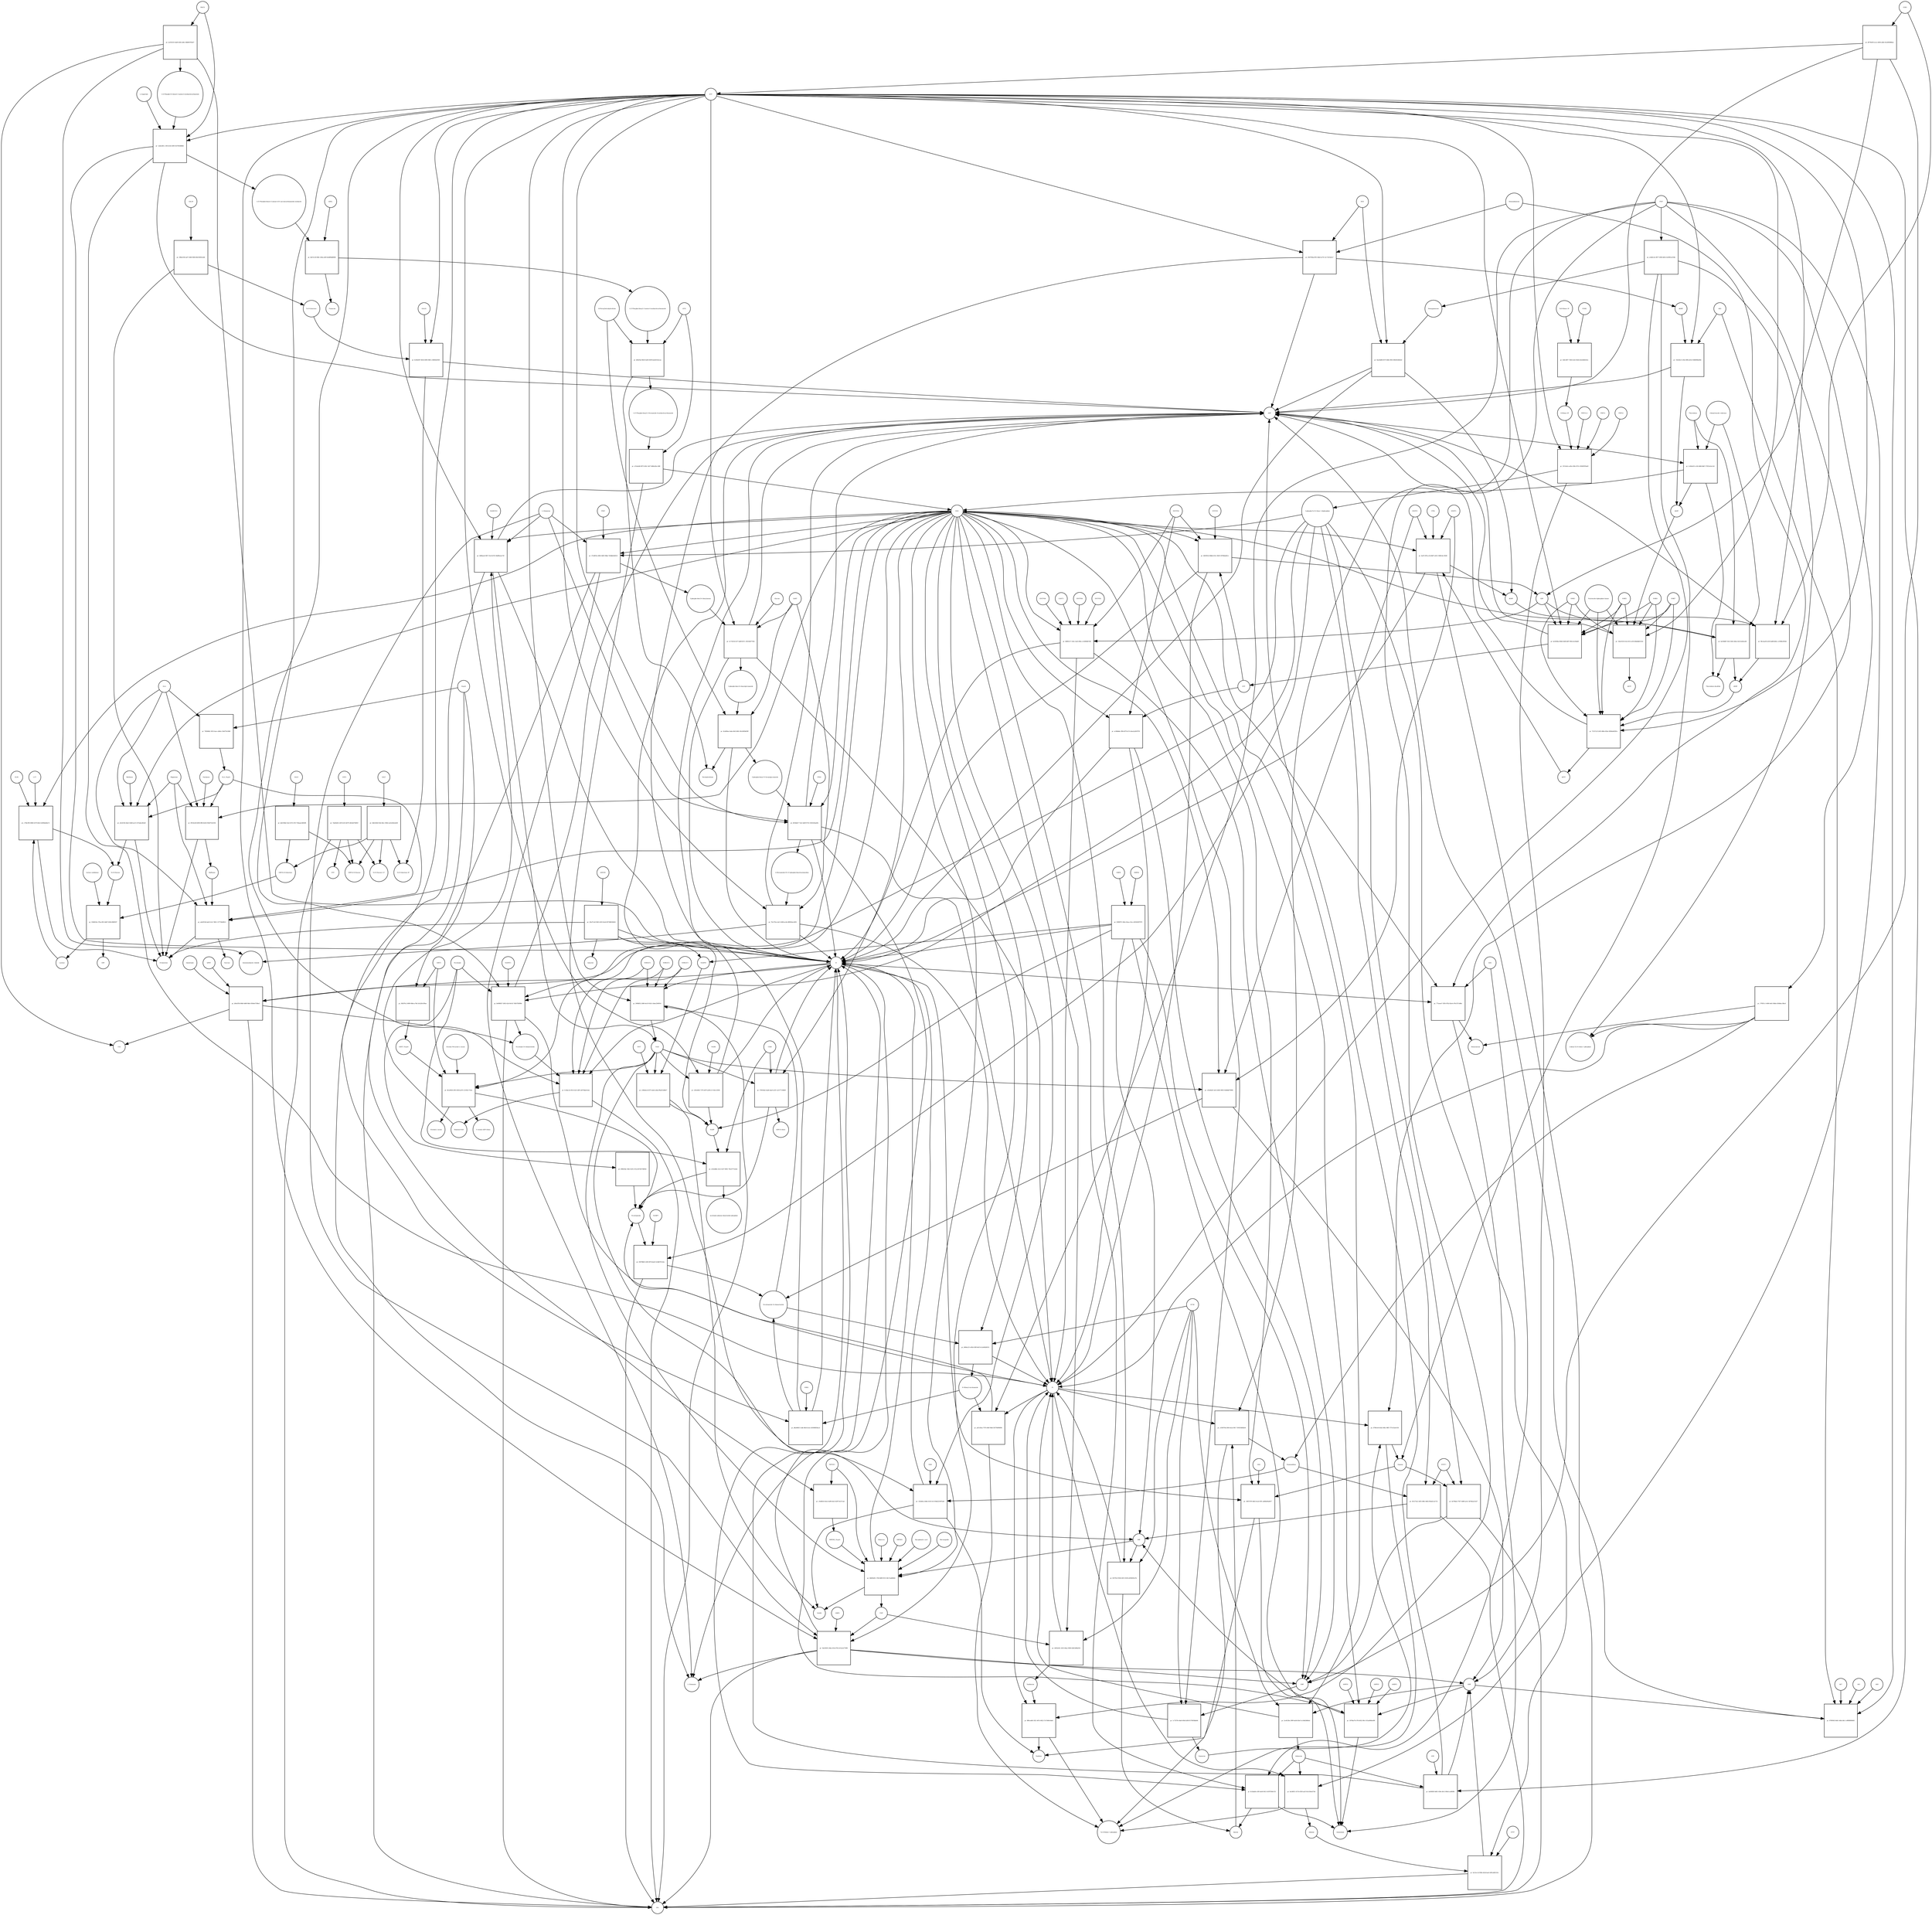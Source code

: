 strict digraph  {
"pr_598a3256-eaf7-43b9-9404-68c05693e3d4" [annotation="", bipartite=1, cls=process, fontsize=4, label="pr_598a3256-eaf7-43b9-9404-68c05693e3d4", shape=square];
"D-Galactose" [annotation="urn_miriam_obo.chebi_CHEBI%3A27667|urn_miriam_pubchem.compound_439353", bipartite=0, cls="simple chemical", fontsize=4, label="D-Galactose", shape=circle];
"Î±-D-Galactose" [annotation="urn_miriam_obo.chebi_CHEBI%3A28061|urn_miriam_pubchem.compound_439357", bipartite=0, cls="simple chemical", fontsize=4, label="Î±-D-Galactose", shape=circle];
GALM [annotation="", bipartite=0, cls=macromolecule, fontsize=4, label=GALM, shape=circle];
"pr_6c80e087-8034-4096-94f6-c18669a950f1" [annotation="", bipartite=1, cls=process, fontsize=4, label="pr_6c80e087-8034-4096-94f6-c18669a950f1", shape=square];
"Î±-D-Galactose-1P" [annotation="urn_miriam_obo.chebi_CHEBI%3A17973|urn_miriam_pubchem.compound_123912", bipartite=0, cls="simple chemical", fontsize=4, label="Î±-D-Galactose-1P", shape=circle];
GALK1 [annotation="", bipartite=0, cls=macromolecule, fontsize=4, label=GALK1, shape=circle];
ATP [annotation="urn_miriam_obo.chebi_CHEBI%3A15422|urn_miriam_pubchem.compound_5957", bipartite=0, cls="simple chemical", fontsize=4, label=ATP, shape=circle];
ADP [annotation="urn_miriam_obo.chebi_CHEBI%3A16761|urn_miriam_pubchem.compound_6022", bipartite=0, cls="simple chemical", fontsize=4, label=ADP, shape=circle];
"pr_fddc0e6b-f5eb-4bcc-80d2-ae5e42b2a628" [annotation="", bipartite=1, cls=process, fontsize=4, label="pr_fddc0e6b-f5eb-4bcc-80d2-ae5e42b2a628", shape=square];
"UDP-Î±-D-Galactose" [annotation="urn_miriam_obo.chebi_CHEBI%3A66914|urn_miriam_pubchem.compound_18068", bipartite=0, cls="simple chemical", fontsize=4, label="UDP-Î±-D-Galactose", shape=circle];
GALT [annotation="", bipartite=0, cls=macromolecule, fontsize=4, label=GALT, shape=circle];
"UDP-Î±-D-Glucose" [annotation="urn_miriam_obo.chebi_CHEBI%3A46229|urn_miriam_pubchem.compound_8629", bipartite=0, cls="simple chemical", fontsize=4, label="UDP-Î±-D-Glucose", shape=circle];
"Î±-D-Glucose-1-P" [annotation="urn_miriam_obo.chebi_CHEBI%3A29042|urn_miriam_pubchem.compound_439165", bipartite=0, cls="simple chemical", fontsize=4, label="Î±-D-Glucose-1-P", shape=circle];
"pr_7da44e82-22f0-4c02-b679-28e9a07b081f" [annotation="", bipartite=1, cls=process, fontsize=4, label="pr_7da44e82-22f0-4c02-b679-28e9a07b081f", shape=square];
UGP2 [annotation="", bipartite=0, cls=macromolecule, fontsize=4, label=UGP2, shape=circle];
PPi [annotation="urn_miriam_obo.chebi_CHEBI%3A18361|urn_miriam_pubchem.compound_644102", bipartite=0, cls="simple chemical", fontsize=4, label=PPi, shape=circle];
UTP [annotation="urn_miriam_obo.chebi_CHEBI%3A15713|urn_miriam_pubchem.compound_6133", bipartite=0, cls="simple chemical", fontsize=4, label=UTP, shape=circle];
"pr_bd21f4bd-32a5-457e-9517-f8aaae3d0288" [annotation="", bipartite=1, cls=process, fontsize=4, label="pr_bd21f4bd-32a5-457e-9517-f8aaae3d0288", shape=square];
GALE [annotation="", bipartite=0, cls=macromolecule, fontsize=4, label=GALE, shape=circle];
Lactose [annotation="urn_miriam_obo.chebi_CHEBI%3A17716|urn_miriam_pubchem.compound_440995", bipartite=0, cls="simple chemical", fontsize=4, label=Lactose, shape=circle];
"pr_c70bc993-8846-4270-b622-b290dafdee7c" [annotation="", bipartite=1, cls=process, fontsize=4, label="pr_c70bc993-8846-4270-b622-b290dafdee7c", shape=square];
GLB1 [annotation="", bipartite=0, cls=macromolecule, fontsize=4, label=GLB1, shape=circle];
LCT [annotation="", bipartite=0, cls=macromolecule, fontsize=4, label=LCT, shape=circle];
H2O [annotation="urn_miriam_obo.chebi_CHEBI%3A15377|urn_miriam_pubchem.compound_962", bipartite=0, cls="simple chemical", fontsize=4, label=H2O, shape=circle];
"Î±-D-Glucose" [annotation="urn_miriam_obo.chebi_CHEBI%3A28102|urn_miriam_pubchem.compound_79025", bipartite=0, cls="simple chemical", fontsize=4, label="Î±-D-Glucose", shape=circle];
"pr_29a37ce8-5645-4203-9a2d-007286034b56" [annotation="", bipartite=1, cls=process, fontsize=4, label="pr_29a37ce8-5645-4203-9a2d-007286034b56", shape=square];
Galacitol [annotation="urn_miriam_obo.chebi_CHEBI%3A16813|urn_miriam_pubchem.compound_11850", bipartite=0, cls="simple chemical", fontsize=4, label=Galacitol, shape=circle];
AKR1B1 [annotation="", bipartite=0, cls=macromolecule, fontsize=4, label=AKR1B1, shape=circle];
NADP [annotation="urn_miriam_obo.chebi_CHEBI%3A18009|urn_miriam_pubchem.compound_5886", bipartite=0, cls="simple chemical", fontsize=4, label=NADP, shape=circle];
NADPH [annotation="urn_miriam_obo.chebi_CHEBI%3A16474|urn_miriam_pubchem.compound_5884", bipartite=0, cls="simple chemical", fontsize=4, label=NADPH, shape=circle];
H [annotation="urn_miriam_obo.chebi_CHEBI%3A24636|urn_miriam_pubchem.compound_1038", bipartite=0, cls="simple chemical", fontsize=4, label=H, shape=circle];
Melibiose [annotation="urn_miriam_obo.chebi_CHEBI%3A28053|urn_miriam_pubchem.compound_440658", bipartite=0, cls="simple chemical", fontsize=4, label=Melibiose, shape=circle];
"pr_e0cd15fe-bbe3-42b8-aa15-537adacd02e8" [annotation="", bipartite=1, cls=process, fontsize=4, label="pr_e0cd15fe-bbe3-42b8-aa15-537adacd02e8", shape=square];
GLA [annotation="", bipartite=0, cls=macromolecule, fontsize=4, label=GLA, shape=circle];
GLA_Nsp14 [annotation="", bipartite=0, cls=complex, fontsize=4, label=GLA_Nsp14, shape=circle];
Migalastat [annotation="urn_miriam_pubmed_10866822|urn_miriam_obo.chebi_CHEBI%3A135923|urn_miriam_pubchem.compound_176077", bipartite=0, cls="simple chemical", fontsize=4, label=Migalastat, shape=circle];
Raffinose [annotation="urn_miriam_obo.chebi_CHEBI%3A16634|urn_miriam_pubchem.compound_439242", bipartite=0, cls="simple chemical", fontsize=4, label=Raffinose, shape=circle];
"pr_a4e9552b-ba03-41a7-9821-15773fe8f412" [annotation="", bipartite=1, cls=process, fontsize=4, label="pr_a4e9552b-ba03-41a7-9821-15773fe8f412", shape=square];
Sucrose [annotation="urn_miriam_obo.chebi_CHEBI%3A17992|urn_miriam_pubchem.compound_5988", bipartite=0, cls="simple chemical", fontsize=4, label=Sucrose, shape=circle];
"pr_5540610e-37ba-4f52-b8d7-62f4c9680597" [annotation="", bipartite=1, cls=process, fontsize=4, label="pr_5540610e-37ba-4f52-b8d7-62f4c9680597", shape=square];
"lactose synthetase" [annotation="", bipartite=0, cls=complex, fontsize=4, label="lactose synthetase", shape=circle];
UDP [annotation="urn_miriam_obo.chebi_CHEBI%3A17659|urn_miriam_pubchem.compound_6031", bipartite=0, cls="simple chemical", fontsize=4, label=UDP, shape=circle];
Stachyose [annotation="urn_miriam_obo.chebi_CHEBI%3A17164|urn_miriam_pubchem.compound_439531", bipartite=0, cls="simple chemical", fontsize=4, label=Stachyose, shape=circle];
"pr_f951b228-b958-4ffb-8e44-93b3f7e0c954" [annotation="", bipartite=1, cls=process, fontsize=4, label="pr_f951b228-b958-4ffb-8e44-93b3f7e0c954", shape=square];
NAD [annotation="urn_miriam_obo.chebi_CHEBI%3A15846|urn_miriam_pubchem.compound_5892", bipartite=0, cls="simple chemical", fontsize=4, label=NAD, shape=circle];
"pr_e3b1d462-7276-4d7f-a438-a7c18e1c9294" [annotation="", bipartite=1, cls=process, fontsize=4, label="pr_e3b1d462-7276-4d7f-a438-a7c18e1c9294", shape=square];
NADK [annotation="", bipartite=0, cls=macromolecule, fontsize=4, label=NADK, shape=circle];
"pr_e38a6acb-0275-4ab2-a44a-ffbaf21db9e7" [annotation="", bipartite=1, cls=process, fontsize=4, label="pr_e38a6acb-0275-4ab2-a44a-ffbaf21db9e7", shape=square];
NADH [annotation="urn_miriam_obo.chebi_CHEBI%3A16908|urn_miriam_pubchem.compound_439153", bipartite=0, cls="simple chemical", fontsize=4, label=NADH, shape=circle];
NNT [annotation="", bipartite=0, cls=macromolecule, fontsize=4, label=NNT, shape=circle];
"Deamino-NAD" [annotation="urn_miriam_obo.chebi_CHEBI%3A18304|urn_miriam_pubchem.compound_135421870", bipartite=0, cls="simple chemical", fontsize=4, label="Deamino-NAD", shape=circle];
"pr_440beeef-8f27-41af-b37d-3bd9feeee72f" [annotation="", bipartite=1, cls=process, fontsize=4, label="pr_440beeef-8f27-41af-b37d-3bd9feeee72f", shape=square];
NADSYN1 [annotation=urn_miriam_pubmed_12547821, bipartite=0, cls=macromolecule, fontsize=4, label=NADSYN1, shape=circle];
"L-Glutamine" [annotation="urn_miriam_obo.chebi_CHEBI%3A18050|urn_miriam_pubchem.compound_5961", bipartite=0, cls="simple chemical", fontsize=4, label="L-Glutamine", shape=circle];
"L-Glutamate" [annotation="urn_miriam_obo.chebi_CHEBI%3A16015|urn_miriam_pubchem.compound_33032", bipartite=0, cls="simple chemical", fontsize=4, label="L-Glutamate", shape=circle];
"Nicotinamide D-ribonucleotide" [annotation="urn_miriam_obo.chebi_CHEBI%3A16171|urn_miriam_pubchem.compound_14180", bipartite=0, cls="simple chemical", fontsize=4, label="Nicotinamide D-ribonucleotide", shape=circle];
"pr_590fbf52-2686-4e10-91d2-c5dee2340914" [annotation="", bipartite=1, cls=process, fontsize=4, label="pr_590fbf52-2686-4e10-91d2-c5dee2340914", shape=square];
NMNAT2 [annotation=urn_miriam_pubmed_12359228, bipartite=0, cls=macromolecule, fontsize=4, label=NMNAT2, shape=circle];
NMNAT1 [annotation=urn_miriam_pubmed_12359228, bipartite=0, cls=macromolecule, fontsize=4, label=NMNAT1, shape=circle];
NMNAT3 [annotation=urn_miriam_pubmed_17402747, bipartite=0, cls=macromolecule, fontsize=4, label=NMNAT3, shape=circle];
"pr_c63e4b20-3a52-4820-9005-93d0dbf79996" [annotation="", bipartite=1, cls=process, fontsize=4, label="pr_c63e4b20-3a52-4820-9005-93d0dbf79996", shape=square];
ENPP1 [annotation="", bipartite=0, cls=macromolecule, fontsize=4, label=ENPP1, shape=circle];
ENPP3 [annotation="", bipartite=0, cls=macromolecule, fontsize=4, label=ENPP3, shape=circle];
AMP [annotation="urn_miriam_obo.chebi_CHEBI%3A16027|urn_miriam_pubchem.compound_6083", bipartite=0, cls="simple chemical", fontsize=4, label=AMP, shape=circle];
"N-Ribosyl-nicotinamide" [annotation="urn_miriam_obo.chebi_CHEBI%3A15927|urn_miriam_pubchem.compound_439924", bipartite=0, cls="simple chemical", fontsize=4, label="N-Ribosyl-nicotinamide", shape=circle];
"pr_d8a48463-1ebb-48e4-b1ee-d16008836acd" [annotation="", bipartite=1, cls=process, fontsize=4, label="pr_d8a48463-1ebb-48e4-b1ee-d16008836acd", shape=square];
NRK1 [annotation="", bipartite=0, cls=macromolecule, fontsize=4, label=NRK1, shape=circle];
"pr_4006a121-e85d-439f-8ef3-0c2e69d26551" [annotation="", bipartite=1, cls=process, fontsize=4, label="pr_4006a121-e85d-439f-8ef3-0c2e69d26551", shape=square];
NT5E [annotation=urn_miriam_pubmed_2848759, bipartite=0, cls=macromolecule, fontsize=4, label=NT5E, shape=circle];
Pi [annotation="urn_miriam_obo.chebi_CHEBI%3A18367|urn_miriam_pubchem.compound_1061", bipartite=0, cls="simple chemical", fontsize=4, label=Pi, shape=circle];
Nicotinate [annotation="urn_miriam_obo.chebi_CHEBI%3A32544|urn_miriam_pubchem.compound_937", bipartite=0, cls="simple chemical", fontsize=4, label=Nicotinate, shape=circle];
"pr_e52edd6a-3a12-4c07-8001-70e23773cdee" [annotation="", bipartite=1, cls=process, fontsize=4, label="pr_e52edd6a-3a12-4c07-8001-70e23773cdee", shape=square];
Nicotinamide [annotation="urn_miriam_obo.chebi_CHEBI%3A17154|urn_miriam_pubchem.compound_936", bipartite=0, cls="simple chemical", fontsize=4, label=Nicotinamide, shape=circle];
CD38 [annotation=urn_miriam_pubmed_16690024, bipartite=0, cls=macromolecule, fontsize=4, label=CD38, shape=circle];
"nicotinate-adenine dinucleotide phosphate" [annotation="urn_miriam_obo.chebi_CHEBI%3A75967|urn_miriam_pubchem.compound_71768143", bipartite=0, cls="simple chemical", fontsize=4, label="nicotinate-adenine dinucleotide phosphate", shape=circle];
"pr_93078b65-226f-4974-bea9-3c6db7f1522a" [annotation="", bipartite=1, cls=process, fontsize=4, label="pr_93078b65-226f-4974-bea9-3c6db7f1522a", shape=square];
NAMPT [annotation="", bipartite=0, cls=macromolecule, fontsize=4, label=NAMPT, shape=circle];
"5-phospho-Î±-D-ribose 1-diphosphate" [annotation="urn_miriam_obo.chebi_CHEBI%3A17111|urn_miriam_pubchem.compound_7339", bipartite=0, cls="simple chemical", fontsize=4, label="5-phospho-Î±-D-ribose 1-diphosphate", shape=circle];
"pr_ad11d5ea-7074-464f-9bfd-50579d906f84" [annotation="", bipartite=1, cls=process, fontsize=4, label="pr_ad11d5ea-7074-464f-9bfd-50579d906f84", shape=square];
PNP [annotation="", bipartite=0, cls=macromolecule, fontsize=4, label=PNP, shape=circle];
"Î±-D-Ribose 1-phosphate" [annotation="urn_miriam_obo.chebi_CHEBI%3A16300|urn_miriam_pubchem.compound_439236", bipartite=0, cls="simple chemical", fontsize=4, label="Î±-D-Ribose 1-phosphate", shape=circle];
"pr_6fca0926-2f03-4934-ab74-121f45c7102c" [annotation="", bipartite=1, cls=process, fontsize=4, label="pr_6fca0926-2f03-4934-ab74-121f45c7102c", shape=square];
SIRT5 [annotation=urn_miriam_pubmed_17694089, bipartite=0, cls=macromolecule, fontsize=4, label=SIRT5, shape=circle];
SIRT5_Nsp14 [annotation="", bipartite=0, cls=complex, fontsize=4, label=SIRT5_Nsp14, shape=circle];
"Histone N6-acetyl-L-lysine" [annotation="urn_miriam_pubchem.substance_5094", bipartite=0, cls="simple chemical", fontsize=4, label="Histone N6-acetyl-L-lysine", shape=circle];
"O-Acetyl-ADP-ribose" [annotation="urn_miriam_obo.chebi_CHEBI%3A76279|urn_miriam_pubchem.compound_72193709", bipartite=0, cls="simple chemical", fontsize=4, label="O-Acetyl-ADP-ribose", shape=circle];
"Histone-L-lysine" [annotation="urn_miriam_obo.chebi_CHEBI%3A5738|urn_miriam_pubchem.substance_5447|urn_miriam_pubchem.substance_223439948", bipartite=0, cls="simple chemical", fontsize=4, label="Histone-L-lysine", shape=circle];
"pr_57601bb2-4ad4-4aa0-a225-1a3177136849" [annotation="", bipartite=1, cls=process, fontsize=4, label="pr_57601bb2-4ad4-4aa0-a225-1a3177136849", shape=square];
"ADP-D-ribose" [annotation="urn_miriam_obo.chebi_CHEBI%3A16960|urn_miriam_pubchem.compound_33576", bipartite=0, cls="simple chemical", fontsize=4, label="ADP-D-ribose", shape=circle];
"Nicotinate D-ribonucleotide" [annotation="urn_miriam_obo.chebi_CHEBI%3A15763|urn_miriam_pubchem.compound_121992", bipartite=0, cls="simple chemical", fontsize=4, label="Nicotinate D-ribonucleotide", shape=circle];
"pr_fc3bac2e-8514-42cf-aff0-2d574bdc9cde" [annotation="", bipartite=1, cls=process, fontsize=4, label="pr_fc3bac2e-8514-42cf-aff0-2d574bdc9cde", shape=square];
Quinolinate [annotation="urn_miriam_obo.chebi_CHEBI%3A16675|urn_miriam_pubchem.compound_1066", bipartite=0, cls="simple chemical", fontsize=4, label=Quinolinate, shape=circle];
"pr_b36e3f54-84b0-4d69-9bfe-0506e4730be3" [annotation="", bipartite=1, cls=process, fontsize=4, label="pr_b36e3f54-84b0-4d69-9bfe-0506e4730be3", shape=square];
QPRT [annotation="", bipartite=0, cls=macromolecule, fontsize=4, label=QPRT, shape=circle];
CO2 [annotation="urn_miriam_obo.chebi_CHEBI%3A16526|urn_miriam_pubchem.compound_280", bipartite=0, cls="simple chemical", fontsize=4, label=CO2, shape=circle];
"pr_8e988927-2692-42c8-8c92-7d5b7f36f98c" [annotation="", bipartite=1, cls=process, fontsize=4, label="pr_8e988927-2692-42c8-8c92-7d5b7f36f98c", shape=square];
NAPRT1 [annotation="", bipartite=0, cls=macromolecule, fontsize=4, label=NAPRT1, shape=circle];
"pr_ffd9e5ba-10de-4225-a72a-b47265748924" [annotation="", bipartite=1, cls=process, fontsize=4, label="pr_ffd9e5ba-10de-4225-a72a-b47265748924", shape=square];
"Î±D-Ribose 1P" [annotation="urn_miriam_obo.chebi_CHEBI%3A16300|urn_miriam_pubchem.compound_439236", bipartite=0, cls="simple chemical", fontsize=4, label="Î±D-Ribose 1P", shape=circle];
"pr_0e8c49f7-7284-4cd2-81b6-b32e6d0d33ec" [annotation="", bipartite=1, cls=process, fontsize=4, label="pr_0e8c49f7-7284-4cd2-81b6-b32e6d0d33ec", shape=square];
"D-Ribose 5P" [annotation="urn_miriam_obo.chebi_CHEBI%3A78679|urn_miriam_pubchem.compound_439167", bipartite=0, cls="simple chemical", fontsize=4, label="D-Ribose 5P", shape=circle];
PGM2 [annotation="", bipartite=0, cls=macromolecule, fontsize=4, label=PGM2, shape=circle];
"pr_2515eb1e-ad5a-430e-937a-320405f50ad5" [annotation="", bipartite=1, cls=process, fontsize=4, label="pr_2515eb1e-ad5a-430e-937a-320405f50ad5", shape=square];
PRPS1 [annotation="", bipartite=0, cls=macromolecule, fontsize=4, label=PRPS1, shape=circle];
PRPS2 [annotation="", bipartite=0, cls=macromolecule, fontsize=4, label=PRPS2, shape=circle];
PRPS1L1 [annotation="", bipartite=0, cls=macromolecule, fontsize=4, label=PRPS1L1, shape=circle];
"pr_37e4853e-d942-4b95-98da-7b3bbb3d2614" [annotation="", bipartite=1, cls=process, fontsize=4, label="pr_37e4853e-d942-4b95-98da-7b3bbb3d2614", shape=square];
"5-phospho-beta-D-ribosylamine" [annotation="urn_miriam_obo.chebi_CHEBI%3A37737|urn_miriam_pubchem.compound_439905", bipartite=0, cls="simple chemical", fontsize=4, label="5-phospho-beta-D-ribosylamine", shape=circle];
PPAT [annotation="", bipartite=0, cls=macromolecule, fontsize=4, label=PPAT, shape=circle];
"pr_2c714532-fcf7-4a89-827c-3f1618d7755b" [annotation="", bipartite=1, cls=process, fontsize=4, label="pr_2c714532-fcf7-4a89-827c-3f1618d7755b", shape=square];
"5-phospho-beta-D-ribosylglycinamide" [annotation="urn_miriam_obo.chebi_CHEBI%3A143788|urn_miriam_pubchem.compound_129630972", bipartite=0, cls="simple chemical", fontsize=4, label="5-phospho-beta-D-ribosylglycinamide", shape=circle];
GART [annotation="", bipartite=0, cls=macromolecule, fontsize=4, label=GART, shape=circle];
Glycine [annotation="urn_miriam_obo.chebi_CHEBI%3A15428|urn_miriam_pubchem.compound_750", bipartite=0, cls="simple chemical", fontsize=4, label=Glycine, shape=circle];
"pr_d1a804ee-0ade-48c9-bfb1-0fe3d93b839f" [annotation="", bipartite=1, cls=process, fontsize=4, label="pr_d1a804ee-0ade-48c9-bfb1-0fe3d93b839f", shape=square];
"5-phosphoribosyl-N-formylglycinamide" [annotation="urn_miriam_pubchem.compound_129652037", bipartite=0, cls="simple chemical", fontsize=4, label="5-phosphoribosyl-N-formylglycinamide", shape=circle];
"10-Formyltetrahydrofolate" [annotation="urn_miriam_obo.chebi_CHEBI%3A15637|urn_miriam_pubchem.compound_135450591", bipartite=0, cls="simple chemical", fontsize=4, label="10-Formyltetrahydrofolate", shape=circle];
Tetrahydrofolate [annotation="urn_miriam_obo.chebi_CHEBI%3A67016|urn_miriam_pubchem.compound_135444742", bipartite=0, cls="simple chemical", fontsize=4, label=Tetrahydrofolate, shape=circle];
"pr_bf1b8a47-72a5-4a89-9725-5361fe9aa40c" [annotation="", bipartite=1, cls=process, fontsize=4, label="pr_bf1b8a47-72a5-4a89-9725-5361fe9aa40c", shape=square];
"2-(Formamido)-N1-(5'-phosphoribosyl)acetamidine" [annotation="urn_miriam_pubchem.compound_5462266", bipartite=0, cls="simple chemical", fontsize=4, label="2-(Formamido)-N1-(5'-phosphoribosyl)acetamidine", shape=circle];
PFAS [annotation="", bipartite=0, cls=macromolecule, fontsize=4, label=PFAS, shape=circle];
"pr_70c270ce-de13-40fd-ac8a-8895b5ecb951" [annotation="", bipartite=1, cls=process, fontsize=4, label="pr_70c270ce-de13-40fd-ac8a-8895b5ecb951", shape=square];
"Aminoimidazole ribotide" [annotation="urn_miriam_obo.chebi_CHEBI%3A138560|urn_miriam_pubchem.compound_161500", bipartite=0, cls="simple chemical", fontsize=4, label="Aminoimidazole ribotide", shape=circle];
"pr_2a352525-0ad0-4282-a84c-fdb894763b27" [annotation="", bipartite=1, cls=process, fontsize=4, label="pr_2a352525-0ad0-4282-a84c-fdb894763b27", shape=square];
"1-(5-Phospho-D-ribosyl)-5-amino-4-imidazolecarboxylate" [annotation="urn_miriam_obo.chebi_CHEBI%3A28413|urn_miriam_pubchem.compound_165388", bipartite=0, cls="simple chemical", fontsize=4, label="1-(5-Phospho-D-ribosyl)-5-amino-4-imidazolecarboxylate", shape=circle];
PAICS [annotation="", bipartite=0, cls=macromolecule, fontsize=4, label=PAICS, shape=circle];
"pr_1a8e2481-c196-4c82-83f9-016700388fb0" [annotation="", bipartite=1, cls=process, fontsize=4, label="pr_1a8e2481-c196-4c82-83f9-016700388fb0", shape=square];
"1-(5'-Phosphoribosyl)-5-amino-4-(N-succinocarboxamide)-imidazole" [annotation="urn_miriam_obo.chebi_CHEBI%3A18319|urn_miriam_pubchem.compound_160666", bipartite=0, cls="simple chemical", fontsize=4, label="1-(5'-Phosphoribosyl)-5-amino-4-(N-succinocarboxamide)-imidazole", shape=circle];
"L-Aspartate" [annotation="urn_miriam_obo.chebi_CHEBI%3A17053|urn_miriam_pubchem.compound_5960", bipartite=0, cls="simple chemical", fontsize=4, label="L-Aspartate", shape=circle];
"pr_8ef15c30-940c-436a-a83f-6a0df0dd0690" [annotation="", bipartite=1, cls=process, fontsize=4, label="pr_8ef15c30-940c-436a-a83f-6a0df0dd0690", shape=square];
"1-(5'-Phosphoribosyl)-5-amino-4-imidazolecarboxamide" [annotation="urn_miriam_obo.chebi_CHEBI%3A18406|urn_miriam_pubchem.compound_65110", bipartite=0, cls="simple chemical", fontsize=4, label="1-(5'-Phosphoribosyl)-5-amino-4-imidazolecarboxamide", shape=circle];
ADSL [annotation="", bipartite=0, cls=macromolecule, fontsize=4, label=ADSL, shape=circle];
Fumarate [annotation="urn_miriam_obo.chebi_CHEBI%3A29806|urn_miriam_pubchem.compound_5460307", bipartite=0, cls="simple chemical", fontsize=4, label=Fumarate, shape=circle];
"pr_bf0ef5af-8620-4a94-9299-beebf163ecaa" [annotation="", bipartite=1, cls=process, fontsize=4, label="pr_bf0ef5af-8620-4a94-9299-beebf163ecaa", shape=square];
"1-(5'-Phosphoribosyl)-5-formamido-4-imidazolecarboxamide" [annotation="urn_miriam_obo.chebi_CHEBI%3A18381|urn_miriam_pubchem.compound_166760", bipartite=0, cls="simple chemical", fontsize=4, label="1-(5'-Phosphoribosyl)-5-formamido-4-imidazolecarboxamide", shape=circle];
ATIC [annotation="", bipartite=0, cls=macromolecule, fontsize=4, label=ATIC, shape=circle];
"pr_e51da4d4-9072-462c-9af7-46b0a2bcc9d8" [annotation="", bipartite=1, cls=process, fontsize=4, label="pr_e51da4d4-9072-462c-9af7-46b0a2bcc9d8", shape=square];
IMP [annotation="urn_miriam_obo.chebi_CHEBI%3A17202|urn_miriam_pubchem.compound_135398640", bipartite=0, cls="simple chemical", fontsize=4, label=IMP, shape=circle];
"pr_3b829e81-c766-4b99-9151-84c7eab6fb42" [annotation="", bipartite=1, cls=process, fontsize=4, label="pr_3b829e81-c766-4b99-9151-84c7eab6fb42", shape=square];
XMP [annotation="urn_miriam_obo.chebi_CHEBI%3A15652|urn_miriam_pubchem.compound_73323", bipartite=0, cls="simple chemical", fontsize=4, label=XMP, shape=circle];
IMPDH1 [annotation="", bipartite=0, cls=macromolecule, fontsize=4, label=IMPDH1, shape=circle];
IMPDH2 [annotation="", bipartite=0, cls=macromolecule, fontsize=4, label=IMPDH2, shape=circle];
IMPDH2_Nsp14 [annotation="", bipartite=0, cls=complex, fontsize=4, label=IMPDH2_Nsp14, shape=circle];
"Mycophenolic acid" [annotation="urn_miriam_pubmed_5799033|urn_miriam_obo.chebi_CHEBI%3A168396|urn_miriam_pubchem.compound_446541", bipartite=0, cls="simple chemical", fontsize=4, label="Mycophenolic acid", shape=circle];
Merimepodib [annotation="urn_miriam_pubmed_10878288|urn_miriam_pubchem.compound_53241", bipartite=0, cls="simple chemical", fontsize=4, label=Merimepodib, shape=circle];
Ribavirin [annotation="urn_miriam_pubmed_22555152|urn_miriam_obo.chebi_CHEBI%3A63580|urn_miriam_pubchem.compound_37542", bipartite=0, cls="simple chemical", fontsize=4, label=Ribavirin, shape=circle];
"pr_54e56505-24ba-410a-87b3-d13a3cf739f6" [annotation="", bipartite=1, cls=process, fontsize=4, label="pr_54e56505-24ba-410a-87b3-d13a3cf739f6", shape=square];
GMP [annotation="urn_miriam_obo.chebi_CHEBI%3A17345|urn_miriam_pubchem.compound_135398631", bipartite=0, cls="simple chemical", fontsize=4, label=GMP, shape=circle];
GMPS [annotation=urn_miriam_pubmed_8089153, bipartite=0, cls=macromolecule, fontsize=4, label=GMPS, shape=circle];
"pr_8973b292-acca-4856-ad0e-fee289588b2a" [annotation="", bipartite=1, cls=process, fontsize=4, label="pr_8973b292-acca-4856-ad0e-fee289588b2a", shape=square];
GDP [annotation="urn_miriam_obo.chebi_CHEBI%3A17552|urn_miriam_pubchem.compound_135398619", bipartite=0, cls="simple chemical", fontsize=4, label=GDP, shape=circle];
GUK1 [annotation=urn_miriam_pubmed_8663313, bipartite=0, cls=macromolecule, fontsize=4, label=GUK1, shape=circle];
"pr_bc81f66a-85b8-43d9-b497-892c2e23baf8" [annotation="", bipartite=1, cls=process, fontsize=4, label="pr_bc81f66a-85b8-43d9-b497-892c2e23baf8", shape=square];
GTP [annotation="urn_miriam_obo.chebi_CHEBI%3A15996|urn_miriam_pubchem.compound_35398633", bipartite=0, cls="simple chemical", fontsize=4, label=GTP, shape=circle];
NME3 [annotation="", bipartite=0, cls=macromolecule, fontsize=4, label=NME3, shape=circle];
"Nucleoside diphosphate kinase" [annotation="", bipartite=0, cls=complex, fontsize=4, label="Nucleoside diphosphate kinase", shape=circle];
NME5 [annotation="", bipartite=0, cls=macromolecule, fontsize=4, label=NME5, shape=circle];
NME6 [annotation="", bipartite=0, cls=macromolecule, fontsize=4, label=NME6, shape=circle];
NME7 [annotation="", bipartite=0, cls=macromolecule, fontsize=4, label=NME7, shape=circle];
"pr_be558d67-03cf-42b1-b0ee-42212e44ca04" [annotation="", bipartite=1, cls=process, fontsize=4, label="pr_be558d67-03cf-42b1-b0ee-42212e44ca04", shape=square];
dGDP [annotation="urn_miriam_obo.chebi_CHEBI%3A28862|urn_miriam_pubchem.compound_135398595", bipartite=0, cls="simple chemical", fontsize=4, label=dGDP, shape=circle];
"ribonucleoside reductase" [annotation="", bipartite=0, cls=complex, fontsize=4, label="ribonucleoside reductase", shape=circle];
Thioredoxin [annotation="urn_miriam_obo.chebi_CHEBI%3A15033|urn_miriam_pubchem.substance_223441017|urn_miriam_pubchem.substance_3635", bipartite=0, cls="simple chemical", fontsize=4, label=Thioredoxin, shape=circle];
"Thioredoxin disulfide" [annotation="urn_miriam_obo.chebi_CHEBI%3A18191|urn_miriam_pubchem.substance_11533266|urn_miriam_pubchem.substance_3636", bipartite=0, cls="simple chemical", fontsize=4, label="Thioredoxin disulfide", shape=circle];
"pr_71537c2f-2d19-480e-820a-9289eb4f281e" [annotation="", bipartite=1, cls=process, fontsize=4, label="pr_71537c2f-2d19-480e-820a-9289eb4f281e", shape=square];
dGTP [annotation="urn_miriam_obo.chebi_CHEBI%3A16497|urn_miriam_pubchem.compound_135398599", bipartite=0, cls="simple chemical", fontsize=4, label=dGTP, shape=circle];
dGMP [annotation="urn_miriam_obo.chebi_CHEBI%3A16192|urn_miriam_pubchem.compound_135398597", bipartite=0, cls="simple chemical", fontsize=4, label=dGMP, shape=circle];
"pr_96c2aa30-e418-4a88-b64c-ccf369e3916d" [annotation="", bipartite=1, cls=process, fontsize=4, label="pr_96c2aa30-e418-4a88-b64c-ccf369e3916d", shape=square];
Deoxyguanosine [annotation="urn_miriam_obo.chebi_CHEBI%3A17172|urn_miriam_pubchem.compound_135398592", bipartite=0, cls="simple chemical", fontsize=4, label=Deoxyguanosine, shape=circle];
"pr_9aa3bd06-857f-468e-9f45-69b592482fa0" [annotation="", bipartite=1, cls=process, fontsize=4, label="pr_9aa3bd06-857f-468e-9f45-69b592482fa0", shape=square];
DCK [annotation="", bipartite=0, cls=macromolecule, fontsize=4, label=DCK, shape=circle];
"pr_e24d3c3e-9677-4956-b652-4c0991a3108c" [annotation="", bipartite=1, cls=process, fontsize=4, label="pr_e24d3c3e-9677-4956-b652-4c0991a3108c", shape=square];
Guanine [annotation="urn_miriam_obo.chebi_CHEBI%3A16235|urn_miriam_pubchem.compound_135398634", bipartite=0, cls="simple chemical", fontsize=4, label=Guanine, shape=circle];
"2-deoxy-Î±-D-ribose 1-phosphate" [annotation="urn_miriam_obo.chebi_CHEBI%3A28542|urn_miriam_pubchem.compound_439287", bipartite=0, cls="simple chemical", fontsize=4, label="2-deoxy-Î±-D-ribose 1-phosphate", shape=circle];
"pr_4a47c5f9-ac3d-4b07-a022-33861dcc9438" [annotation="", bipartite=1, cls=process, fontsize=4, label="pr_4a47c5f9-ac3d-4b07-a022-33861dcc9438", shape=square];
ITPA [annotation="", bipartite=0, cls=macromolecule, fontsize=4, label=ITPA, shape=circle];
"pr_be7f6de3-7927-4489-ac6c-3b70b2a31427" [annotation="", bipartite=1, cls=process, fontsize=4, label="pr_be7f6de3-7927-4489-ac6c-3b70b2a31427", shape=square];
HPRT1 [annotation="", bipartite=0, cls=macromolecule, fontsize=4, label=HPRT1, shape=circle];
Guanosine [annotation="urn_miriam_obo.chebi_CHEBI%3A16750|urn_miriam_pubchem.compound_135398635", bipartite=0, cls="simple chemical", fontsize=4, label=Guanosine, shape=circle];
"pr_6789cfe9-b5d2-40bc-88f5-757e53a4c018" [annotation="", bipartite=1, cls=process, fontsize=4, label="pr_6789cfe9-b5d2-40bc-88f5-757e53a4c018", shape=square];
"pr_1c7357fe-6da9-4f4d-b208-917f493bbb04" [annotation="", bipartite=1, cls=process, fontsize=4, label="pr_1c7357fe-6da9-4f4d-b208-917f493bbb04", shape=square];
"pr_440393c6-8bbb-433c-9429-1876fdedfe1c" [annotation="", bipartite=1, cls=process, fontsize=4, label="pr_440393c6-8bbb-433c-9429-1876fdedfe1c", shape=square];
ENTPD2 [annotation="", bipartite=0, cls=macromolecule, fontsize=4, label=ENTPD2, shape=circle];
NTPCR [annotation="", bipartite=0, cls=macromolecule, fontsize=4, label=NTPCR, shape=circle];
"pr_ec9bdbde-3f9d-4f70-b17a-8ae2a2647874" [annotation="", bipartite=1, cls=process, fontsize=4, label="pr_ec9bdbde-3f9d-4f70-b17a-8ae2a2647874", shape=square];
"pr_6d902117-242c-4a25-89ec-e126f9df57b9" [annotation="", bipartite=1, cls=process, fontsize=4, label="pr_6d902117-242c-4a25-89ec-e126f9df57b9", shape=square];
ENTPD4 [annotation="", bipartite=0, cls=macromolecule, fontsize=4, label=ENTPD4, shape=circle];
ENTPD5 [annotation="", bipartite=0, cls=macromolecule, fontsize=4, label=ENTPD5, shape=circle];
ENTPD6 [annotation="", bipartite=0, cls=macromolecule, fontsize=4, label=ENTPD6, shape=circle];
CANT1 [annotation="", bipartite=0, cls=macromolecule, fontsize=4, label=CANT1, shape=circle];
"pr_929f0f72-3b5e-42ae-a7ee-c49182697979" [annotation="", bipartite=1, cls=process, fontsize=4, label="pr_929f0f72-3b5e-42ae-a7ee-c49182697979", shape=square];
GMPR [annotation="", bipartite=0, cls=macromolecule, fontsize=4, label=GMPR, shape=circle];
GMPR2 [annotation="", bipartite=0, cls=macromolecule, fontsize=4, label=GMPR2, shape=circle];
Ammonium [annotation="urn_miriam_obo.chebi_CHEBI%3A28938|urn_miriam_pubchem.compound_223", bipartite=0, cls="simple chemical", fontsize=4, label=Ammonium, shape=circle];
"pr_18784a70-e7f4-4652-9fe1-031a6964e490" [annotation="", bipartite=1, cls=process, fontsize=4, label="pr_18784a70-e7f4-4652-9fe1-031a6964e490", shape=square];
AMDP2 [annotation="", bipartite=0, cls=macromolecule, fontsize=4, label=AMDP2, shape=circle];
AMPD1 [annotation="", bipartite=0, cls=macromolecule, fontsize=4, label=AMPD1, shape=circle];
AMPD3 [annotation="", bipartite=0, cls=macromolecule, fontsize=4, label=AMPD3, shape=circle];
"pr_4403e641-2433-46aa-9388-42bf1d08a034" [annotation="", bipartite=1, cls=process, fontsize=4, label="pr_4403e641-2433-46aa-9388-42bf1d08a034", shape=square];
Xanthosine [annotation="urn_miriam_obo.chebi_CHEBI%3A18107|urn_miriam_pubchem.compound_64959", bipartite=0, cls="simple chemical", fontsize=4, label=Xanthosine, shape=circle];
"pr_889ca4d6-1821-467e-8622-57a7b60c6de8" [annotation="", bipartite=1, cls=process, fontsize=4, label="pr_889ca4d6-1821-467e-8622-57a7b60c6de8", shape=square];
Xanthine [annotation="urn_miriam_obo.chebi_CHEBI%3A15318|urn_miriam_pubchem.compound_1188", bipartite=0, cls="simple chemical", fontsize=4, label=Xanthine, shape=circle];
"pr_f437f2cf-f026-4015-9250-af2f445fcd7e" [annotation="", bipartite=1, cls=process, fontsize=4, label="pr_f437f2cf-f026-4015-9250-af2f445fcd7e", shape=square];
Inosine [annotation="urn_miriam_obo.chebi_CHEBI%3A17596|urn_miriam_pubchem.compound_35398641", bipartite=0, cls="simple chemical", fontsize=4, label=Inosine, shape=circle];
"pr_c018074d-2604-4e2e-89c7-391816bf8a04" [annotation="", bipartite=1, cls=process, fontsize=4, label="pr_c018074d-2604-4e2e-89c7-391816bf8a04", shape=square];
Hypoxanthine [annotation="urn_miriam_obo.chebi_CHEBI%3A17368|urn_miriam_pubchem.compound_135398638", bipartite=0, cls="simple chemical", fontsize=4, label=Hypoxanthine, shape=circle];
"pr_12fad6ca-b9de-4145-9c19-8b4221997ed4" [annotation="", bipartite=1, cls=process, fontsize=4, label="pr_12fad6ca-b9de-4145-9c19-8b4221997ed4", shape=square];
XDH [annotation="", bipartite=0, cls=macromolecule, fontsize=4, label=XDH, shape=circle];
"pr_18057d76-4b63-4ca4-93f1-ad08a00ad917" [annotation="", bipartite=1, cls=process, fontsize=4, label="pr_18057d76-4b63-4ca4-93f1-ad08a00ad917", shape=square];
GDA [annotation="", bipartite=0, cls=macromolecule, fontsize=4, label=GDA, shape=circle];
"pr_831272e2-3d55-498c-8d02-ff4a62c2e722" [annotation="", bipartite=1, cls=process, fontsize=4, label="pr_831272e2-3d55-498c-8d02-ff4a62c2e722", shape=square];
Adenosine [annotation="urn_miriam_obo.chebi_CHEBI%3A16335|urn_miriam_pubchem.compound_60961", bipartite=0, cls="simple chemical", fontsize=4, label=Adenosine, shape=circle];
"pr_8c5dabfe-e5f0-4a04-9413-41f97569a725" [annotation="", bipartite=1, cls=process, fontsize=4, label="pr_8c5dabfe-e5f0-4a04-9413-41f97569a725", shape=square];
ADA [annotation="", bipartite=0, cls=macromolecule, fontsize=4, label=ADA, shape=circle];
"pr_4a0f4850-b681-458e-b9c3-060e1ca0609b" [annotation="", bipartite=1, cls=process, fontsize=4, label="pr_4a0f4850-b681-458e-b9c3-060e1ca0609b", shape=square];
ADK [annotation="", bipartite=0, cls=macromolecule, fontsize=4, label=ADK, shape=circle];
"pr_2ce8128e-2999-4a04-85e0-1e146d38d9a4" [annotation="", bipartite=1, cls=process, fontsize=4, label="pr_2ce8128e-2999-4a04-85e0-1e146d38d9a4", shape=square];
"pr_8a340f11-617b-4558-aaf3-81e556ed17b4" [annotation="", bipartite=1, cls=process, fontsize=4, label="pr_8a340f11-617b-4558-aaf3-81e556ed17b4", shape=square];
Adenine [annotation="urn_miriam_obo.chebi_CHEBI%3A16708|urn_miriam_pubchem.compound_190", bipartite=0, cls="simple chemical", fontsize=4, label=Adenine, shape=circle];
"pr_6e31ec1d-956b-443d-bee0-49f1a865310c" [annotation="", bipartite=1, cls=process, fontsize=4, label="pr_6e31ec1d-956b-443d-bee0-49f1a865310c", shape=square];
APRT [annotation="", bipartite=0, cls=macromolecule, fontsize=4, label=APRT, shape=circle];
"pr_07f99563-8d41-440a-b8c1-e98f08f06845" [annotation="", bipartite=1, cls=process, fontsize=4, label="pr_07f99563-8d41-440a-b8c1-e98f08f06845", shape=square];
AK5 [annotation="", bipartite=0, cls=macromolecule, fontsize=4, label=AK5, shape=circle];
AK7 [annotation="", bipartite=0, cls=macromolecule, fontsize=4, label=AK7, shape=circle];
AK1 [annotation="", bipartite=0, cls=macromolecule, fontsize=4, label=AK1, shape=circle];
AK8 [annotation="", bipartite=0, cls=macromolecule, fontsize=4, label=AK8, shape=circle];
"pr_1795f1c1-4406-4e61-8b8a-d14b8ac18bcd" [annotation="", bipartite=1, cls=process, fontsize=4, label="pr_1795f1c1-4406-4e61-8b8a-d14b8ac18bcd", shape=square];
Deoxyinosine [annotation="urn_miriam_obo.chebi_CHEBI%3A28997|urn_miriam_pubchem.compound_135398593", bipartite=0, cls="simple chemical", fontsize=4, label=Deoxyinosine, shape=circle];
Deoxyadenosine [annotation="urn_miriam_obo.chebi_CHEBI%3A17256|urn_miriam_pubchem.compound_13730", bipartite=0, cls="simple chemical", fontsize=4, label=Deoxyadenosine, shape=circle];
"pr_771aeee7-3f50-47b2-82e4-e78c557cb8bc" [annotation="", bipartite=1, cls=process, fontsize=4, label="pr_771aeee7-3f50-47b2-82e4-e78c557cb8bc", shape=square];
"pr_956795ba-ff91-46a0-a374-12c71d7a61e7" [annotation="", bipartite=1, cls=process, fontsize=4, label="pr_956795ba-ff91-46a0-a374-12c71d7a61e7", shape=square];
dAMP [annotation="urn_miriam_obo.chebi_CHEBI%3A17713|urn_miriam_pubchem.compound_12599", bipartite=0, cls="simple chemical", fontsize=4, label=dAMP, shape=circle];
"pr_19e20ecf-c04e-4f9b-a81d-5586f89be08d" [annotation="", bipartite=1, cls=process, fontsize=4, label="pr_19e20ecf-c04e-4f9b-a81d-5586f89be08d", shape=square];
dADP [annotation="urn_miriam_obo.chebi_CHEBI%3A16174|urn_miriam_pubchem.compound_188966", bipartite=0, cls="simple chemical", fontsize=4, label=dADP, shape=circle];
"pr_10ee5535-fcfa-4315-a1f4-4fdabbb53142" [annotation="", bipartite=1, cls=process, fontsize=4, label="pr_10ee5535-fcfa-4315-a1f4-4fdabbb53142", shape=square];
dATP [annotation="urn_miriam_obo.chebi_CHEBI%3A16284|urn_miriam_pubchem.compound_15993", bipartite=0, cls="simple chemical", fontsize=4, label=dATP, shape=circle];
"pr_2c40ab33-cc64-4d6d-bbb7-37623a3a1cb1" [annotation="", bipartite=1, cls=process, fontsize=4, label="pr_2c40ab33-cc64-4d6d-bbb7-37623a3a1cb1", shape=square];
"pr_05fd70c2-4909-49de-a70d-3cb220c5f0ae" [annotation="", bipartite=1, cls=process, fontsize=4, label="pr_05fd70c2-4909-49de-a70d-3cb220c5f0ae", shape=square];
Nsp14 [annotation="urn_miriam_doi_10.1101%2F2020.03.22.002386|urn_miriam_ncbiprotein_YP_009725309", bipartite=0, cls=macromolecule, fontsize=4, label=Nsp14, shape=circle];
"pr_7fd3b8b2-3033-4ace-a9bd-c19e973e39d0" [annotation="", bipartite=1, cls=process, fontsize=4, label="pr_7fd3b8b2-3033-4ace-a9bd-c19e973e39d0", shape=square];
"pr_c9edfb14-0eee-4e89-b3e3-628714127cad" [annotation="", bipartite=1, cls=process, fontsize=4, label="pr_c9edfb14-0eee-4e89-b3e3-628714127cad", shape=square];
"pr_598a3256-eaf7-43b9-9404-68c05693e3d4" -> "D-Galactose"  [annotation="", interaction_type=production];
"pr_598a3256-eaf7-43b9-9404-68c05693e3d4" -> "Î±-D-Galactose"  [annotation="", interaction_type=production];
"Î±-D-Galactose" -> "pr_6c80e087-8034-4096-94f6-c18669a950f1"  [annotation="", interaction_type=consumption];
GALM -> "pr_598a3256-eaf7-43b9-9404-68c05693e3d4"  [annotation="urn_miriam_pubmed_9778377|urn_miriam_pubmed_15026423|urn_miriam_kegg.reaction_R10619", interaction_type=catalysis];
"pr_6c80e087-8034-4096-94f6-c18669a950f1" -> "Î±-D-Galactose-1P"  [annotation="", interaction_type=production];
"pr_6c80e087-8034-4096-94f6-c18669a950f1" -> ADP  [annotation="", interaction_type=production];
GALK1 -> "pr_6c80e087-8034-4096-94f6-c18669a950f1"  [annotation="urn_miriam_pubmed_14596685|urn_miriam_kegg.reaction_R01092", interaction_type=catalysis];
ATP -> "pr_6c80e087-8034-4096-94f6-c18669a950f1"  [annotation="", interaction_type=consumption];
ATP -> "pr_e3b1d462-7276-4d7f-a438-a7c18e1c9294"  [annotation="", interaction_type=consumption];
ATP -> "pr_440beeef-8f27-41af-b37d-3bd9feeee72f"  [annotation="", interaction_type=consumption];
ATP -> "pr_590fbf52-2686-4e10-91d2-c5dee2340914"  [annotation="", interaction_type=consumption];
ATP -> "pr_d8a48463-1ebb-48e4-b1ee-d16008836acd"  [annotation="", interaction_type=consumption];
ATP -> "pr_fc3bac2e-8514-42cf-aff0-2d574bdc9cde"  [annotation="", interaction_type=consumption];
ATP -> "pr_8e988927-2692-42c8-8c92-7d5b7f36f98c"  [annotation="", interaction_type=consumption];
ATP -> "pr_2515eb1e-ad5a-430e-937a-320405f50ad5"  [annotation="", interaction_type=consumption];
ATP -> "pr_2c714532-fcf7-4a89-827c-3f1618d7755b"  [annotation="", interaction_type=consumption];
ATP -> "pr_bf1b8a47-72a5-4a89-9725-5361fe9aa40c"  [annotation="", interaction_type=consumption];
ATP -> "pr_70c270ce-de13-40fd-ac8a-8895b5ecb951"  [annotation="", interaction_type=consumption];
ATP -> "pr_1a8e2481-c196-4c82-83f9-016700388fb0"  [annotation="", interaction_type=consumption];
ATP -> "pr_54e56505-24ba-410a-87b3-d13a3cf739f6"  [annotation="", interaction_type=consumption];
ATP -> "pr_bc81f66a-85b8-43d9-b497-892c2e23baf8"  [annotation="", interaction_type=consumption];
ATP -> "pr_71537c2f-2d19-480e-820a-9289eb4f281e"  [annotation="", interaction_type=consumption];
ATP -> "pr_96c2aa30-e418-4a88-b64c-ccf369e3916d"  [annotation="", interaction_type=consumption];
ATP -> "pr_9aa3bd06-857f-468e-9f45-69b592482fa0"  [annotation="", interaction_type=consumption];
ATP -> "pr_4a0f4850-b681-458e-b9c3-060e1ca0609b"  [annotation="", interaction_type=consumption];
ATP -> "pr_07f99563-8d41-440a-b8c1-e98f08f06845"  [annotation="", interaction_type=consumption];
ATP -> "pr_956795ba-ff91-46a0-a374-12c71d7a61e7"  [annotation="", interaction_type=consumption];
ATP -> "pr_19e20ecf-c04e-4f9b-a81d-5586f89be08d"  [annotation="", interaction_type=consumption];
ATP -> "pr_10ee5535-fcfa-4315-a1f4-4fdabbb53142"  [annotation="", interaction_type=consumption];
ADP -> "pr_2c40ab33-cc64-4d6d-bbb7-37623a3a1cb1"  [annotation="", interaction_type=consumption];
"pr_fddc0e6b-f5eb-4bcc-80d2-ae5e42b2a628" -> "Î±-D-Galactose-1P"  [annotation="", interaction_type=production];
"pr_fddc0e6b-f5eb-4bcc-80d2-ae5e42b2a628" -> "UDP-Î±-D-Galactose"  [annotation="", interaction_type=production];
"pr_fddc0e6b-f5eb-4bcc-80d2-ae5e42b2a628" -> "UDP-Î±-D-Glucose"  [annotation="", interaction_type=production];
"pr_fddc0e6b-f5eb-4bcc-80d2-ae5e42b2a628" -> "Î±-D-Glucose-1-P"  [annotation="", interaction_type=production];
"UDP-Î±-D-Galactose" -> "pr_5540610e-37ba-4f52-b8d7-62f4c9680597"  [annotation="", interaction_type=consumption];
GALT -> "pr_fddc0e6b-f5eb-4bcc-80d2-ae5e42b2a628"  [annotation="urn_miriam_kegg.reaction_R00955|urn_miriam_pubmed_13260264", interaction_type=catalysis];
"pr_7da44e82-22f0-4c02-b679-28e9a07b081f" -> "UDP-Î±-D-Glucose"  [annotation="", interaction_type=production];
"pr_7da44e82-22f0-4c02-b679-28e9a07b081f" -> "Î±-D-Glucose-1-P"  [annotation="", interaction_type=production];
"pr_7da44e82-22f0-4c02-b679-28e9a07b081f" -> PPi  [annotation="", interaction_type=production];
"pr_7da44e82-22f0-4c02-b679-28e9a07b081f" -> UTP  [annotation="", interaction_type=production];
UGP2 -> "pr_7da44e82-22f0-4c02-b679-28e9a07b081f"  [annotation="urn_miriam_kegg.reaction_R00289|urn_miriam_pubmed_30816613", interaction_type=catalysis];
"pr_bd21f4bd-32a5-457e-9517-f8aaae3d0288" -> "UDP-Î±-D-Glucose"  [annotation="", interaction_type=production];
"pr_bd21f4bd-32a5-457e-9517-f8aaae3d0288" -> "UDP-Î±-D-Galactose"  [annotation="", interaction_type=production];
GALE -> "pr_bd21f4bd-32a5-457e-9517-f8aaae3d0288"  [annotation="urn_miriam_kegg.reaction_R00291|urn_miriam_pubmed_31827638", interaction_type=catalysis];
Lactose -> "pr_c70bc993-8846-4270-b622-b290dafdee7c"  [annotation="", interaction_type=consumption];
"pr_c70bc993-8846-4270-b622-b290dafdee7c" -> "D-Galactose"  [annotation="", interaction_type=production];
"pr_c70bc993-8846-4270-b622-b290dafdee7c" -> "Î±-D-Glucose"  [annotation="", interaction_type=production];
GLB1 -> "pr_c70bc993-8846-4270-b622-b290dafdee7c"  [annotation="urn_miriam_kegg.reaction_R01100|urn_miriam_kegg.reaction_R06114|urn_miriam_ec-code_3.2.1.108|urn_miriam_pubmed_5822067", interaction_type=catalysis];
LCT -> "pr_c70bc993-8846-4270-b622-b290dafdee7c"  [annotation="urn_miriam_kegg.reaction_R01100|urn_miriam_kegg.reaction_R06114|urn_miriam_ec-code_3.2.1.108|urn_miriam_pubmed_5822067", interaction_type=catalysis];
H2O -> "pr_c70bc993-8846-4270-b622-b290dafdee7c"  [annotation="", interaction_type=consumption];
H2O -> "pr_e0cd15fe-bbe3-42b8-aa15-537adacd02e8"  [annotation="", interaction_type=consumption];
H2O -> "pr_a4e9552b-ba03-41a7-9821-15773fe8f412"  [annotation="", interaction_type=consumption];
H2O -> "pr_f951b228-b958-4ffb-8e44-93b3f7e0c954"  [annotation="", interaction_type=consumption];
H2O -> "pr_440beeef-8f27-41af-b37d-3bd9feeee72f"  [annotation="", interaction_type=consumption];
H2O -> "pr_c63e4b20-3a52-4820-9005-93d0dbf79996"  [annotation="", interaction_type=consumption];
H2O -> "pr_4006a121-e85d-439f-8ef3-0c2e69d26551"  [annotation="", interaction_type=consumption];
H2O -> "pr_6fca0926-2f03-4934-ab74-121f45c7102c"  [annotation="", interaction_type=consumption];
H2O -> "pr_57601bb2-4ad4-4aa0-a225-1a3177136849"  [annotation="", interaction_type=consumption];
H2O -> "pr_8e988927-2692-42c8-8c92-7d5b7f36f98c"  [annotation="", interaction_type=consumption];
H2O -> "pr_37e4853e-d942-4b95-98da-7b3bbb3d2614"  [annotation="", interaction_type=consumption];
H2O -> "pr_bf1b8a47-72a5-4a89-9725-5361fe9aa40c"  [annotation="", interaction_type=consumption];
H2O -> "pr_3b829e81-c766-4b99-9151-84c7eab6fb42"  [annotation="", interaction_type=consumption];
H2O -> "pr_54e56505-24ba-410a-87b3-d13a3cf739f6"  [annotation="", interaction_type=consumption];
H2O -> "pr_4a47c5f9-ac3d-4b07-a022-33861dcc9438"  [annotation="", interaction_type=consumption];
H2O -> "pr_1c7357fe-6da9-4f4d-b208-917f493bbb04"  [annotation="", interaction_type=consumption];
H2O -> "pr_440393c6-8bbb-433c-9429-1876fdedfe1c"  [annotation="", interaction_type=consumption];
H2O -> "pr_ec9bdbde-3f9d-4f70-b17a-8ae2a2647874"  [annotation="", interaction_type=consumption];
H2O -> "pr_6d902117-242c-4a25-89ec-e126f9df57b9"  [annotation="", interaction_type=consumption];
H2O -> "pr_18784a70-e7f4-4652-9fe1-031a6964e490"  [annotation="", interaction_type=consumption];
H2O -> "pr_4403e641-2433-46aa-9388-42bf1d08a034"  [annotation="", interaction_type=consumption];
H2O -> "pr_f437f2cf-f026-4015-9250-af2f445fcd7e"  [annotation="", interaction_type=consumption];
H2O -> "pr_12fad6ca-b9de-4145-9c19-8b4221997ed4"  [annotation="", interaction_type=consumption];
H2O -> "pr_18057d76-4b63-4ca4-93f1-ad08a00ad917"  [annotation="", interaction_type=consumption];
H2O -> "pr_8c5dabfe-e5f0-4a04-9413-41f97569a725"  [annotation="", interaction_type=consumption];
H2O -> "pr_2ce8128e-2999-4a04-85e0-1e146d38d9a4"  [annotation="", interaction_type=consumption];
H2O -> "pr_771aeee7-3f50-47b2-82e4-e78c557cb8bc"  [annotation="", interaction_type=consumption];
"Î±-D-Glucose" -> "pr_5540610e-37ba-4f52-b8d7-62f4c9680597"  [annotation="", interaction_type=consumption];
"pr_29a37ce8-5645-4203-9a2d-007286034b56" -> Galacitol  [annotation="", interaction_type=production];
"pr_29a37ce8-5645-4203-9a2d-007286034b56" -> "D-Galactose"  [annotation="", interaction_type=production];
"pr_29a37ce8-5645-4203-9a2d-007286034b56" -> NADP  [annotation="", interaction_type=production];
"pr_29a37ce8-5645-4203-9a2d-007286034b56" -> NADPH  [annotation="", interaction_type=production];
"pr_29a37ce8-5645-4203-9a2d-007286034b56" -> H  [annotation="", interaction_type=production];
AKR1B1 -> "pr_29a37ce8-5645-4203-9a2d-007286034b56"  [annotation="urn_miriam_kegg.reaction_R01095|urn_miriam_pubmed_30201105", interaction_type=catalysis];
NADP -> "pr_e52edd6a-3a12-4c07-8001-70e23773cdee"  [annotation="", interaction_type=consumption];
NADPH -> "pr_e38a6acb-0275-4ab2-a44a-ffbaf21db9e7"  [annotation="", interaction_type=consumption];
H -> "pr_590fbf52-2686-4e10-91d2-c5dee2340914"  [annotation="", interaction_type=consumption];
H -> "pr_fc3bac2e-8514-42cf-aff0-2d574bdc9cde"  [annotation="", interaction_type=consumption];
H -> "pr_b36e3f54-84b0-4d69-9bfe-0506e4730be3"  [annotation="", interaction_type=consumption];
H -> "pr_18784a70-e7f4-4652-9fe1-031a6964e490"  [annotation="", interaction_type=consumption];
H -> "pr_18057d76-4b63-4ca4-93f1-ad08a00ad917"  [annotation="", interaction_type=consumption];
H -> "pr_8c5dabfe-e5f0-4a04-9413-41f97569a725"  [annotation="", interaction_type=consumption];
H -> "pr_771aeee7-3f50-47b2-82e4-e78c557cb8bc"  [annotation="", interaction_type=consumption];
Melibiose -> "pr_e0cd15fe-bbe3-42b8-aa15-537adacd02e8"  [annotation="", interaction_type=consumption];
"pr_e0cd15fe-bbe3-42b8-aa15-537adacd02e8" -> "Î±-D-Glucose"  [annotation="", interaction_type=production];
"pr_e0cd15fe-bbe3-42b8-aa15-537adacd02e8" -> "D-Galactose"  [annotation="", interaction_type=production];
GLA -> "pr_e0cd15fe-bbe3-42b8-aa15-537adacd02e8"  [annotation="urn_miriam_kegg.reaction_R01101|urn_miriam_pubmed_16661511|urn_miriam_pubmed_976079|urn_miriam_doi_10.1101%2F2020.03.22.002386|urn_miriam_pubmed_10866822", interaction_type=catalysis];
GLA -> "pr_a4e9552b-ba03-41a7-9821-15773fe8f412"  [annotation="urn_miriam_kegg.reaction_R01103|urn_miriam_pubmed_976079|urn_miriam_pubmed_10866822|urn_miriam_doi_10.1101%2F2020.03.22.002386", interaction_type=catalysis];
GLA -> "pr_f951b228-b958-4ffb-8e44-93b3f7e0c954"  [annotation="urn_miriam_kegg.reaction_R03634|urn_miriam_pubmed_976079|urn_miriam_doi_10.1101%2F2020.03.22.002386|urn_miriam_pubmed_10866822", interaction_type=catalysis];
GLA -> "pr_7fd3b8b2-3033-4ace-a9bd-c19e973e39d0"  [annotation="", interaction_type=consumption];
GLA_Nsp14 -> "pr_e0cd15fe-bbe3-42b8-aa15-537adacd02e8"  [annotation="urn_miriam_kegg.reaction_R01101|urn_miriam_pubmed_16661511|urn_miriam_pubmed_976079|urn_miriam_doi_10.1101%2F2020.03.22.002386|urn_miriam_pubmed_10866822", interaction_type=modulation];
GLA_Nsp14 -> "pr_a4e9552b-ba03-41a7-9821-15773fe8f412"  [annotation="urn_miriam_kegg.reaction_R01103|urn_miriam_pubmed_976079|urn_miriam_pubmed_10866822|urn_miriam_doi_10.1101%2F2020.03.22.002386", interaction_type=modulation];
GLA_Nsp14 -> "pr_f951b228-b958-4ffb-8e44-93b3f7e0c954"  [annotation="urn_miriam_kegg.reaction_R03634|urn_miriam_pubmed_976079|urn_miriam_doi_10.1101%2F2020.03.22.002386|urn_miriam_pubmed_10866822", interaction_type=modulation];
Migalastat -> "pr_e0cd15fe-bbe3-42b8-aa15-537adacd02e8"  [annotation="urn_miriam_kegg.reaction_R01101|urn_miriam_pubmed_16661511|urn_miriam_pubmed_976079|urn_miriam_doi_10.1101%2F2020.03.22.002386|urn_miriam_pubmed_10866822", interaction_type=inhibition];
Migalastat -> "pr_a4e9552b-ba03-41a7-9821-15773fe8f412"  [annotation="urn_miriam_kegg.reaction_R01103|urn_miriam_pubmed_976079|urn_miriam_pubmed_10866822|urn_miriam_doi_10.1101%2F2020.03.22.002386", interaction_type=inhibition];
Migalastat -> "pr_f951b228-b958-4ffb-8e44-93b3f7e0c954"  [annotation="urn_miriam_kegg.reaction_R03634|urn_miriam_pubmed_976079|urn_miriam_doi_10.1101%2F2020.03.22.002386|urn_miriam_pubmed_10866822", interaction_type=inhibition];
Raffinose -> "pr_a4e9552b-ba03-41a7-9821-15773fe8f412"  [annotation="", interaction_type=consumption];
"pr_a4e9552b-ba03-41a7-9821-15773fe8f412" -> "D-Galactose"  [annotation="", interaction_type=production];
"pr_a4e9552b-ba03-41a7-9821-15773fe8f412" -> Sucrose  [annotation="", interaction_type=production];
"pr_5540610e-37ba-4f52-b8d7-62f4c9680597" -> Lactose  [annotation="", interaction_type=production];
"pr_5540610e-37ba-4f52-b8d7-62f4c9680597" -> UDP  [annotation="", interaction_type=production];
"lactose synthetase" -> "pr_5540610e-37ba-4f52-b8d7-62f4c9680597"  [annotation=urn_miriam_pubmed_11947697, interaction_type=catalysis];
Stachyose -> "pr_f951b228-b958-4ffb-8e44-93b3f7e0c954"  [annotation="", interaction_type=consumption];
"pr_f951b228-b958-4ffb-8e44-93b3f7e0c954" -> Raffinose  [annotation="", interaction_type=production];
"pr_f951b228-b958-4ffb-8e44-93b3f7e0c954" -> "D-Galactose"  [annotation="", interaction_type=production];
NAD -> "pr_e3b1d462-7276-4d7f-a438-a7c18e1c9294"  [annotation="", interaction_type=consumption];
NAD -> "pr_e38a6acb-0275-4ab2-a44a-ffbaf21db9e7"  [annotation="", interaction_type=consumption];
NAD -> "pr_c63e4b20-3a52-4820-9005-93d0dbf79996"  [annotation="", interaction_type=consumption];
NAD -> "pr_6fca0926-2f03-4934-ab74-121f45c7102c"  [annotation="", interaction_type=consumption];
NAD -> "pr_57601bb2-4ad4-4aa0-a225-1a3177136849"  [annotation="", interaction_type=consumption];
NAD -> "pr_3b829e81-c766-4b99-9151-84c7eab6fb42"  [annotation="", interaction_type=consumption];
NAD -> "pr_12fad6ca-b9de-4145-9c19-8b4221997ed4"  [annotation="", interaction_type=consumption];
"pr_e3b1d462-7276-4d7f-a438-a7c18e1c9294" -> NADP  [annotation="", interaction_type=production];
"pr_e3b1d462-7276-4d7f-a438-a7c18e1c9294" -> ADP  [annotation="", interaction_type=production];
"pr_e3b1d462-7276-4d7f-a438-a7c18e1c9294" -> H  [annotation="", interaction_type=production];
NADK -> "pr_e3b1d462-7276-4d7f-a438-a7c18e1c9294"  [annotation="urn_miriam_pubmed_11594753|urn_miriam_kegg.reaction_R00104", interaction_type=catalysis];
"pr_e38a6acb-0275-4ab2-a44a-ffbaf21db9e7" -> NADH  [annotation="", interaction_type=production];
"pr_e38a6acb-0275-4ab2-a44a-ffbaf21db9e7" -> NADP  [annotation="", interaction_type=production];
NNT -> "pr_e38a6acb-0275-4ab2-a44a-ffbaf21db9e7"  [annotation="urn_miriam_kegg.reaction_R00112", interaction_type=catalysis];
"Deamino-NAD" -> "pr_440beeef-8f27-41af-b37d-3bd9feeee72f"  [annotation="", interaction_type=consumption];
"pr_440beeef-8f27-41af-b37d-3bd9feeee72f" -> NAD  [annotation="", interaction_type=production];
"pr_440beeef-8f27-41af-b37d-3bd9feeee72f" -> ADP  [annotation="", interaction_type=production];
"pr_440beeef-8f27-41af-b37d-3bd9feeee72f" -> H  [annotation="", interaction_type=production];
"pr_440beeef-8f27-41af-b37d-3bd9feeee72f" -> "L-Glutamate"  [annotation="", interaction_type=production];
NADSYN1 -> "pr_440beeef-8f27-41af-b37d-3bd9feeee72f"  [annotation="urn_miriam_kegg.reaction_R00257|urn_miriam_pubmed_13717627", interaction_type=catalysis];
"L-Glutamine" -> "pr_440beeef-8f27-41af-b37d-3bd9feeee72f"  [annotation="", interaction_type=consumption];
"L-Glutamine" -> "pr_37e4853e-d942-4b95-98da-7b3bbb3d2614"  [annotation="", interaction_type=consumption];
"L-Glutamine" -> "pr_bf1b8a47-72a5-4a89-9725-5361fe9aa40c"  [annotation="", interaction_type=consumption];
"L-Glutamine" -> "pr_54e56505-24ba-410a-87b3-d13a3cf739f6"  [annotation="", interaction_type=consumption];
"Nicotinamide D-ribonucleotide" -> "pr_590fbf52-2686-4e10-91d2-c5dee2340914"  [annotation="", interaction_type=consumption];
"Nicotinamide D-ribonucleotide" -> "pr_4006a121-e85d-439f-8ef3-0c2e69d26551"  [annotation="", interaction_type=consumption];
"pr_590fbf52-2686-4e10-91d2-c5dee2340914" -> NAD  [annotation="", interaction_type=production];
"pr_590fbf52-2686-4e10-91d2-c5dee2340914" -> PPi  [annotation="", interaction_type=production];
NMNAT2 -> "pr_590fbf52-2686-4e10-91d2-c5dee2340914"  [annotation="urn_miriam_kegg.reaction_R00137|urn_miriam_pubmed_13684981", interaction_type=catalysis];
NMNAT2 -> "pr_fc3bac2e-8514-42cf-aff0-2d574bdc9cde"  [annotation="urn_miriam_pubmed_13717628|urn_miriam_kegg.reaction_R03005", interaction_type=catalysis];
NMNAT1 -> "pr_590fbf52-2686-4e10-91d2-c5dee2340914"  [annotation="urn_miriam_kegg.reaction_R00137|urn_miriam_pubmed_13684981", interaction_type=catalysis];
NMNAT1 -> "pr_fc3bac2e-8514-42cf-aff0-2d574bdc9cde"  [annotation="urn_miriam_pubmed_13717628|urn_miriam_kegg.reaction_R03005", interaction_type=catalysis];
NMNAT3 -> "pr_590fbf52-2686-4e10-91d2-c5dee2340914"  [annotation="urn_miriam_kegg.reaction_R00137|urn_miriam_pubmed_13684981", interaction_type=catalysis];
NMNAT3 -> "pr_fc3bac2e-8514-42cf-aff0-2d574bdc9cde"  [annotation="urn_miriam_pubmed_13717628|urn_miriam_kegg.reaction_R03005", interaction_type=catalysis];
"pr_c63e4b20-3a52-4820-9005-93d0dbf79996" -> "Nicotinamide D-ribonucleotide"  [annotation="", interaction_type=production];
"pr_c63e4b20-3a52-4820-9005-93d0dbf79996" -> AMP  [annotation="", interaction_type=production];
ENPP1 -> "pr_c63e4b20-3a52-4820-9005-93d0dbf79996"  [annotation="urn_miriam_kegg.reaction_R00103|urn_miriam_pubmed_13428775", interaction_type=catalysis];
ENPP1 -> "pr_4a47c5f9-ac3d-4b07-a022-33861dcc9438"  [annotation="urn_miriam_kegg.reaction_R01855|urn_miriam_pubmed_4310599", interaction_type=catalysis];
ENPP3 -> "pr_c63e4b20-3a52-4820-9005-93d0dbf79996"  [annotation="urn_miriam_kegg.reaction_R00103|urn_miriam_pubmed_13428775", interaction_type=catalysis];
ENPP3 -> "pr_4a47c5f9-ac3d-4b07-a022-33861dcc9438"  [annotation="urn_miriam_kegg.reaction_R01855|urn_miriam_pubmed_4310599", interaction_type=catalysis];
AMP -> "pr_18784a70-e7f4-4652-9fe1-031a6964e490"  [annotation="", interaction_type=consumption];
AMP -> "pr_2ce8128e-2999-4a04-85e0-1e146d38d9a4"  [annotation="", interaction_type=consumption];
AMP -> "pr_07f99563-8d41-440a-b8c1-e98f08f06845"  [annotation="", interaction_type=consumption];
"N-Ribosyl-nicotinamide" -> "pr_d8a48463-1ebb-48e4-b1ee-d16008836acd"  [annotation="", interaction_type=consumption];
"N-Ribosyl-nicotinamide" -> "pr_ad11d5ea-7074-464f-9bfd-50579d906f84"  [annotation="", interaction_type=consumption];
"pr_d8a48463-1ebb-48e4-b1ee-d16008836acd" -> "Nicotinamide D-ribonucleotide"  [annotation="", interaction_type=production];
"pr_d8a48463-1ebb-48e4-b1ee-d16008836acd" -> ADP  [annotation="", interaction_type=production];
"pr_d8a48463-1ebb-48e4-b1ee-d16008836acd" -> H  [annotation="", interaction_type=production];
NRK1 -> "pr_d8a48463-1ebb-48e4-b1ee-d16008836acd"  [annotation="urn_miriam_kegg.reaction_R02324|urn_miriam_pubmed_14907738", interaction_type=catalysis];
"pr_4006a121-e85d-439f-8ef3-0c2e69d26551" -> "N-Ribosyl-nicotinamide"  [annotation="", interaction_type=production];
"pr_4006a121-e85d-439f-8ef3-0c2e69d26551" -> Pi  [annotation="", interaction_type=production];
NT5E -> "pr_4006a121-e85d-439f-8ef3-0c2e69d26551"  [annotation="urn_miriam_kegg.reaction_R02323|urn_miriam_pubmed_16746659", interaction_type=catalysis];
NT5E -> "pr_1c7357fe-6da9-4f4d-b208-917f493bbb04"  [annotation="urn_miriam_kegg.reaction_R01227|urn_miriam_pubmed_16746659", interaction_type=catalysis];
NT5E -> "pr_4403e641-2433-46aa-9388-42bf1d08a034"  [annotation="urn_miriam_kegg.reaction_R02719|urn_miriam_pubmed_16746659", interaction_type=catalysis];
NT5E -> "pr_f437f2cf-f026-4015-9250-af2f445fcd7e"  [annotation="urn_miriam_pubmed_14444527|urn_miriam_kegg.reaction_R01126", interaction_type=catalysis];
NT5E -> "pr_2ce8128e-2999-4a04-85e0-1e146d38d9a4"  [annotation="urn_miriam_pubmed_16746659|urn_miriam_kegg.reaction_R00183", interaction_type=catalysis];
Pi -> "pr_ad11d5ea-7074-464f-9bfd-50579d906f84"  [annotation="", interaction_type=consumption];
Pi -> "pr_6789cfe9-b5d2-40bc-88f5-757e53a4c018"  [annotation="", interaction_type=consumption];
Pi -> "pr_889ca4d6-1821-467e-8622-57a7b60c6de8"  [annotation="", interaction_type=consumption];
Pi -> "pr_c018074d-2604-4e2e-89c7-391816bf8a04"  [annotation="", interaction_type=consumption];
Pi -> "pr_8a340f11-617b-4558-aaf3-81e556ed17b4"  [annotation="", interaction_type=consumption];
Nicotinate -> "pr_e52edd6a-3a12-4c07-8001-70e23773cdee"  [annotation="", interaction_type=consumption];
Nicotinate -> "pr_8e988927-2692-42c8-8c92-7d5b7f36f98c"  [annotation="", interaction_type=consumption];
Nicotinate -> "pr_ffd9e5ba-10de-4225-a72a-b47265748924"  [annotation="", interaction_type=consumption];
"pr_e52edd6a-3a12-4c07-8001-70e23773cdee" -> Nicotinamide  [annotation="", interaction_type=production];
"pr_e52edd6a-3a12-4c07-8001-70e23773cdee" -> "nicotinate-adenine dinucleotide phosphate"  [annotation="", interaction_type=production];
Nicotinamide -> "pr_93078b65-226f-4974-bea9-3c6db7f1522a"  [annotation="", interaction_type=consumption];
CD38 -> "pr_e52edd6a-3a12-4c07-8001-70e23773cdee"  [annotation="urn_miriam_pubmed_11829748|urn_miriam_kegg.reaction_R00119", interaction_type=catalysis];
CD38 -> "pr_57601bb2-4ad4-4aa0-a225-1a3177136849"  [annotation="urn_miriam_pubmed_11866528|urn_miriam_kegg.reaction_R00102", interaction_type=catalysis];
"pr_93078b65-226f-4974-bea9-3c6db7f1522a" -> "Nicotinamide D-ribonucleotide"  [annotation="", interaction_type=production];
"pr_93078b65-226f-4974-bea9-3c6db7f1522a" -> PPi  [annotation="", interaction_type=production];
NAMPT -> "pr_93078b65-226f-4974-bea9-3c6db7f1522a"  [annotation=urn_miriam_pubmed_13416279, interaction_type=catalysis];
"5-phospho-Î±-D-ribose 1-diphosphate" -> "pr_93078b65-226f-4974-bea9-3c6db7f1522a"  [annotation="", interaction_type=consumption];
"5-phospho-Î±-D-ribose 1-diphosphate" -> "pr_b36e3f54-84b0-4d69-9bfe-0506e4730be3"  [annotation="", interaction_type=consumption];
"5-phospho-Î±-D-ribose 1-diphosphate" -> "pr_8e988927-2692-42c8-8c92-7d5b7f36f98c"  [annotation="", interaction_type=consumption];
"5-phospho-Î±-D-ribose 1-diphosphate" -> "pr_37e4853e-d942-4b95-98da-7b3bbb3d2614"  [annotation="", interaction_type=consumption];
"5-phospho-Î±-D-ribose 1-diphosphate" -> "pr_be7f6de3-7927-4489-ac6c-3b70b2a31427"  [annotation="", interaction_type=consumption];
"5-phospho-Î±-D-ribose 1-diphosphate" -> "pr_831272e2-3d55-498c-8d02-ff4a62c2e722"  [annotation="", interaction_type=consumption];
"5-phospho-Î±-D-ribose 1-diphosphate" -> "pr_6e31ec1d-956b-443d-bee0-49f1a865310c"  [annotation="", interaction_type=consumption];
"pr_ad11d5ea-7074-464f-9bfd-50579d906f84" -> Nicotinamide  [annotation="", interaction_type=production];
"pr_ad11d5ea-7074-464f-9bfd-50579d906f84" -> "Î±-D-Ribose 1-phosphate"  [annotation="", interaction_type=production];
PNP -> "pr_ad11d5ea-7074-464f-9bfd-50579d906f84"  [annotation="urn_miriam_kegg.reaction_R02294", interaction_type=catalysis];
PNP -> "pr_e24d3c3e-9677-4956-b652-4c0991a3108c"  [annotation="urn_miriam_kegg.reaction_R01969|urn_miriam_pubmed_5768862", interaction_type=catalysis];
PNP -> "pr_6789cfe9-b5d2-40bc-88f5-757e53a4c018"  [annotation="urn_miriam_kegg.reaction_R02147|urn_miriam_pubmed_5768862", interaction_type=catalysis];
PNP -> "pr_889ca4d6-1821-467e-8622-57a7b60c6de8"  [annotation="urn_miriam_pubmed_13405917|urn_miriam_kegg.reaction_R02297", interaction_type=catalysis];
PNP -> "pr_c018074d-2604-4e2e-89c7-391816bf8a04"  [annotation="urn_miriam_kegg.reaction_R01863|urn_miriam_pubmed_5768862", interaction_type=catalysis];
PNP -> "pr_8a340f11-617b-4558-aaf3-81e556ed17b4"  [annotation="urn_miriam_kegg.reaction_R01561|urn_miriam_pubmed_13405917", interaction_type=catalysis];
PNP -> "pr_1795f1c1-4406-4e61-8b8a-d14b8ac18bcd"  [annotation="urn_miriam_kegg.reaction_R02748|urn_miriam_pubmed_13405917", interaction_type=catalysis];
"pr_6fca0926-2f03-4934-ab74-121f45c7102c" -> Nicotinamide  [annotation="", interaction_type=production];
"pr_6fca0926-2f03-4934-ab74-121f45c7102c" -> "O-Acetyl-ADP-ribose"  [annotation="", interaction_type=production];
"pr_6fca0926-2f03-4934-ab74-121f45c7102c" -> "Histone-L-lysine"  [annotation="", interaction_type=production];
SIRT5 -> "pr_6fca0926-2f03-4934-ab74-121f45c7102c"  [annotation="urn_miriam_pubmed_16756498|urn_miriam_kegg.reaction_R10633|urn_miriam_taxonomy_2697049", interaction_type=catalysis];
SIRT5 -> "pr_05fd70c2-4909-49de-a70d-3cb220c5f0ae"  [annotation="", interaction_type=consumption];
SIRT5_Nsp14 -> "pr_6fca0926-2f03-4934-ab74-121f45c7102c"  [annotation="urn_miriam_pubmed_16756498|urn_miriam_kegg.reaction_R10633|urn_miriam_taxonomy_2697049", interaction_type=modulation];
"Histone N6-acetyl-L-lysine" -> "pr_6fca0926-2f03-4934-ab74-121f45c7102c"  [annotation="", interaction_type=consumption];
"pr_57601bb2-4ad4-4aa0-a225-1a3177136849" -> Nicotinamide  [annotation="", interaction_type=production];
"pr_57601bb2-4ad4-4aa0-a225-1a3177136849" -> H  [annotation="", interaction_type=production];
"pr_57601bb2-4ad4-4aa0-a225-1a3177136849" -> "ADP-D-ribose"  [annotation="", interaction_type=production];
"Nicotinate D-ribonucleotide" -> "pr_fc3bac2e-8514-42cf-aff0-2d574bdc9cde"  [annotation="", interaction_type=consumption];
"pr_fc3bac2e-8514-42cf-aff0-2d574bdc9cde" -> "Deamino-NAD"  [annotation="", interaction_type=production];
"pr_fc3bac2e-8514-42cf-aff0-2d574bdc9cde" -> PPi  [annotation="", interaction_type=production];
Quinolinate -> "pr_b36e3f54-84b0-4d69-9bfe-0506e4730be3"  [annotation="", interaction_type=consumption];
"pr_b36e3f54-84b0-4d69-9bfe-0506e4730be3" -> "Nicotinate D-ribonucleotide"  [annotation="", interaction_type=production];
"pr_b36e3f54-84b0-4d69-9bfe-0506e4730be3" -> PPi  [annotation="", interaction_type=production];
"pr_b36e3f54-84b0-4d69-9bfe-0506e4730be3" -> CO2  [annotation="", interaction_type=production];
QPRT -> "pr_b36e3f54-84b0-4d69-9bfe-0506e4730be3"  [annotation="urn_miriam_pubmed_5320648|urn_miriam_pubmed_14165928|urn_miriam_kegg.reaction_R03348", interaction_type=catalysis];
"pr_8e988927-2692-42c8-8c92-7d5b7f36f98c" -> "Nicotinate D-ribonucleotide"  [annotation="", interaction_type=production];
"pr_8e988927-2692-42c8-8c92-7d5b7f36f98c" -> ADP  [annotation="", interaction_type=production];
"pr_8e988927-2692-42c8-8c92-7d5b7f36f98c" -> PPi  [annotation="", interaction_type=production];
"pr_8e988927-2692-42c8-8c92-7d5b7f36f98c" -> Pi  [annotation="", interaction_type=production];
NAPRT1 -> "pr_8e988927-2692-42c8-8c92-7d5b7f36f98c"  [annotation="urn_miriam_kegg.reaction_R01724|urn_miriam_pubmed_4324895", interaction_type=catalysis];
"pr_ffd9e5ba-10de-4225-a72a-b47265748924" -> Nicotinamide  [annotation="", interaction_type=production];
"Î±D-Ribose 1P" -> "pr_0e8c49f7-7284-4cd2-81b6-b32e6d0d33ec"  [annotation="", interaction_type=consumption];
"pr_0e8c49f7-7284-4cd2-81b6-b32e6d0d33ec" -> "D-Ribose 5P"  [annotation="", interaction_type=production];
"D-Ribose 5P" -> "pr_2515eb1e-ad5a-430e-937a-320405f50ad5"  [annotation="", interaction_type=consumption];
PGM2 -> "pr_0e8c49f7-7284-4cd2-81b6-b32e6d0d33ec"  [annotation="urn_miriam_kegg.reaction_R01057|urn_miriam_pubmed_4992818", interaction_type=catalysis];
"pr_2515eb1e-ad5a-430e-937a-320405f50ad5" -> "5-phospho-Î±-D-ribose 1-diphosphate"  [annotation="", interaction_type=production];
"pr_2515eb1e-ad5a-430e-937a-320405f50ad5" -> AMP  [annotation="", interaction_type=production];
PRPS1 -> "pr_2515eb1e-ad5a-430e-937a-320405f50ad5"  [annotation="urn_miriam_kegg.reaction_R01049|urn_miriam_pubmed_4306285", interaction_type=catalysis];
PRPS2 -> "pr_2515eb1e-ad5a-430e-937a-320405f50ad5"  [annotation="urn_miriam_kegg.reaction_R01049|urn_miriam_pubmed_4306285", interaction_type=catalysis];
PRPS1L1 -> "pr_2515eb1e-ad5a-430e-937a-320405f50ad5"  [annotation="urn_miriam_kegg.reaction_R01049|urn_miriam_pubmed_4306285", interaction_type=catalysis];
"pr_37e4853e-d942-4b95-98da-7b3bbb3d2614" -> "5-phospho-beta-D-ribosylamine"  [annotation="", interaction_type=production];
"pr_37e4853e-d942-4b95-98da-7b3bbb3d2614" -> "L-Glutamate"  [annotation="", interaction_type=production];
"pr_37e4853e-d942-4b95-98da-7b3bbb3d2614" -> PPi  [annotation="", interaction_type=production];
"5-phospho-beta-D-ribosylamine" -> "pr_2c714532-fcf7-4a89-827c-3f1618d7755b"  [annotation="", interaction_type=consumption];
PPAT -> "pr_37e4853e-d942-4b95-98da-7b3bbb3d2614"  [annotation="urn_miriam_kegg.reaction_R01072|urn_miriam_pubmed_14235537", interaction_type=catalysis];
"pr_2c714532-fcf7-4a89-827c-3f1618d7755b" -> "5-phospho-beta-D-ribosylglycinamide"  [annotation="", interaction_type=production];
"pr_2c714532-fcf7-4a89-827c-3f1618d7755b" -> ADP  [annotation="", interaction_type=production];
"pr_2c714532-fcf7-4a89-827c-3f1618d7755b" -> H  [annotation="", interaction_type=production];
"pr_2c714532-fcf7-4a89-827c-3f1618d7755b" -> Pi  [annotation="", interaction_type=production];
"5-phospho-beta-D-ribosylglycinamide" -> "pr_d1a804ee-0ade-48c9-bfb1-0fe3d93b839f"  [annotation="", interaction_type=consumption];
GART -> "pr_2c714532-fcf7-4a89-827c-3f1618d7755b"  [annotation="urn_miriam_pubmed_13563520|urn_miriam_kegg.reaction_R04144", interaction_type=catalysis];
GART -> "pr_d1a804ee-0ade-48c9-bfb1-0fe3d93b839f"  [annotation="urn_miriam_kegg.reaction_R04325|urn_miriam_pubmed_2183217", interaction_type=catalysis];
GART -> "pr_70c270ce-de13-40fd-ac8a-8895b5ecb951"  [annotation="urn_miriam_kegg.reaction_R04208|urn_miriam_pubmed_13405929", interaction_type=catalysis];
Glycine -> "pr_2c714532-fcf7-4a89-827c-3f1618d7755b"  [annotation="", interaction_type=consumption];
"pr_d1a804ee-0ade-48c9-bfb1-0fe3d93b839f" -> "5-phosphoribosyl-N-formylglycinamide"  [annotation="", interaction_type=production];
"pr_d1a804ee-0ade-48c9-bfb1-0fe3d93b839f" -> Tetrahydrofolate  [annotation="", interaction_type=production];
"pr_d1a804ee-0ade-48c9-bfb1-0fe3d93b839f" -> H  [annotation="", interaction_type=production];
"5-phosphoribosyl-N-formylglycinamide" -> "pr_bf1b8a47-72a5-4a89-9725-5361fe9aa40c"  [annotation="", interaction_type=consumption];
"10-Formyltetrahydrofolate" -> "pr_d1a804ee-0ade-48c9-bfb1-0fe3d93b839f"  [annotation="", interaction_type=consumption];
"10-Formyltetrahydrofolate" -> "pr_bf0ef5af-8620-4a94-9299-beebf163ecaa"  [annotation="", interaction_type=consumption];
"pr_bf1b8a47-72a5-4a89-9725-5361fe9aa40c" -> "2-(Formamido)-N1-(5'-phosphoribosyl)acetamidine"  [annotation="", interaction_type=production];
"pr_bf1b8a47-72a5-4a89-9725-5361fe9aa40c" -> "L-Glutamate"  [annotation="", interaction_type=production];
"pr_bf1b8a47-72a5-4a89-9725-5361fe9aa40c" -> Pi  [annotation="", interaction_type=production];
"pr_bf1b8a47-72a5-4a89-9725-5361fe9aa40c" -> H  [annotation="", interaction_type=production];
"pr_bf1b8a47-72a5-4a89-9725-5361fe9aa40c" -> ADP  [annotation="", interaction_type=production];
"2-(Formamido)-N1-(5'-phosphoribosyl)acetamidine" -> "pr_70c270ce-de13-40fd-ac8a-8895b5ecb951"  [annotation="", interaction_type=consumption];
PFAS -> "pr_bf1b8a47-72a5-4a89-9725-5361fe9aa40c"  [annotation="urn_miriam_kegg.reaction_R04463|urn_miriam_pubmed_13416226", interaction_type=catalysis];
"pr_70c270ce-de13-40fd-ac8a-8895b5ecb951" -> "Aminoimidazole ribotide"  [annotation="", interaction_type=production];
"pr_70c270ce-de13-40fd-ac8a-8895b5ecb951" -> Pi  [annotation="", interaction_type=production];
"pr_70c270ce-de13-40fd-ac8a-8895b5ecb951" -> H  [annotation="", interaction_type=production];
"pr_70c270ce-de13-40fd-ac8a-8895b5ecb951" -> ADP  [annotation="", interaction_type=production];
"pr_2a352525-0ad0-4282-a84c-fdb894763b27" -> "Aminoimidazole ribotide"  [annotation="", interaction_type=production];
"pr_2a352525-0ad0-4282-a84c-fdb894763b27" -> "1-(5-Phospho-D-ribosyl)-5-amino-4-imidazolecarboxylate"  [annotation="", interaction_type=production];
"pr_2a352525-0ad0-4282-a84c-fdb894763b27" -> CO2  [annotation="", interaction_type=production];
"pr_2a352525-0ad0-4282-a84c-fdb894763b27" -> H  [annotation="", interaction_type=production];
"1-(5-Phospho-D-ribosyl)-5-amino-4-imidazolecarboxylate" -> "pr_1a8e2481-c196-4c82-83f9-016700388fb0"  [annotation="", interaction_type=consumption];
PAICS -> "pr_2a352525-0ad0-4282-a84c-fdb894763b27"  [annotation="urn_miriam_pubmed_9500840|urn_miriam_kegg.reaction_R04209", interaction_type=catalysis];
PAICS -> "pr_1a8e2481-c196-4c82-83f9-016700388fb0"  [annotation="urn_miriam_kegg.reaction_R04591|urn_miriam_pubmed_3036807", interaction_type=catalysis];
"pr_1a8e2481-c196-4c82-83f9-016700388fb0" -> "1-(5'-Phosphoribosyl)-5-amino-4-(N-succinocarboxamide)-imidazole"  [annotation="", interaction_type=production];
"pr_1a8e2481-c196-4c82-83f9-016700388fb0" -> ADP  [annotation="", interaction_type=production];
"pr_1a8e2481-c196-4c82-83f9-016700388fb0" -> H  [annotation="", interaction_type=production];
"pr_1a8e2481-c196-4c82-83f9-016700388fb0" -> Pi  [annotation="", interaction_type=production];
"1-(5'-Phosphoribosyl)-5-amino-4-(N-succinocarboxamide)-imidazole" -> "pr_8ef15c30-940c-436a-a83f-6a0df0dd0690"  [annotation="", interaction_type=consumption];
"L-Aspartate" -> "pr_1a8e2481-c196-4c82-83f9-016700388fb0"  [annotation="", interaction_type=consumption];
"pr_8ef15c30-940c-436a-a83f-6a0df0dd0690" -> "1-(5'-Phosphoribosyl)-5-amino-4-imidazolecarboxamide"  [annotation="", interaction_type=production];
"pr_8ef15c30-940c-436a-a83f-6a0df0dd0690" -> Fumarate  [annotation="", interaction_type=production];
"1-(5'-Phosphoribosyl)-5-amino-4-imidazolecarboxamide" -> "pr_bf0ef5af-8620-4a94-9299-beebf163ecaa"  [annotation="", interaction_type=consumption];
ADSL -> "pr_8ef15c30-940c-436a-a83f-6a0df0dd0690"  [annotation="urn_miriam_kegg.reaction_R04559|urn_miriam_pubmed_13366975", interaction_type=catalysis];
"pr_bf0ef5af-8620-4a94-9299-beebf163ecaa" -> "1-(5'-Phosphoribosyl)-5-formamido-4-imidazolecarboxamide"  [annotation="", interaction_type=production];
"pr_bf0ef5af-8620-4a94-9299-beebf163ecaa" -> Tetrahydrofolate  [annotation="", interaction_type=production];
"1-(5'-Phosphoribosyl)-5-formamido-4-imidazolecarboxamide" -> "pr_e51da4d4-9072-462c-9af7-46b0a2bcc9d8"  [annotation="", interaction_type=consumption];
ATIC -> "pr_bf0ef5af-8620-4a94-9299-beebf163ecaa"  [annotation="urn_miriam_kegg.reaction_R04560|urn_miriam_pubmed_13672969", interaction_type=catalysis];
ATIC -> "pr_e51da4d4-9072-462c-9af7-46b0a2bcc9d8"  [annotation="urn_miriam_kegg.reaction_R01127|urn_miriam_pubmed_13502325", interaction_type=catalysis];
"pr_e51da4d4-9072-462c-9af7-46b0a2bcc9d8" -> IMP  [annotation="", interaction_type=production];
"pr_e51da4d4-9072-462c-9af7-46b0a2bcc9d8" -> H2O  [annotation="", interaction_type=production];
IMP -> "pr_3b829e81-c766-4b99-9151-84c7eab6fb42"  [annotation="", interaction_type=consumption];
IMP -> "pr_f437f2cf-f026-4015-9250-af2f445fcd7e"  [annotation="", interaction_type=consumption];
"pr_3b829e81-c766-4b99-9151-84c7eab6fb42" -> XMP  [annotation="", interaction_type=production];
"pr_3b829e81-c766-4b99-9151-84c7eab6fb42" -> NADH  [annotation="", interaction_type=production];
"pr_3b829e81-c766-4b99-9151-84c7eab6fb42" -> H  [annotation="", interaction_type=production];
XMP -> "pr_54e56505-24ba-410a-87b3-d13a3cf739f6"  [annotation="", interaction_type=consumption];
XMP -> "pr_4403e641-2433-46aa-9388-42bf1d08a034"  [annotation="", interaction_type=consumption];
IMPDH1 -> "pr_3b829e81-c766-4b99-9151-84c7eab6fb42"  [annotation="urn_miriam_doi_10.1101%2F2020.03.22.002386|urn_miriam_pubmed_22555152|urn_miriam_pubmed_5799033", interaction_type=catalysis];
IMPDH2 -> "pr_3b829e81-c766-4b99-9151-84c7eab6fb42"  [annotation="urn_miriam_doi_10.1101%2F2020.03.22.002386|urn_miriam_pubmed_22555152|urn_miriam_pubmed_5799033", interaction_type=catalysis];
IMPDH2 -> "pr_c9edfb14-0eee-4e89-b3e3-628714127cad"  [annotation="", interaction_type=consumption];
IMPDH2_Nsp14 -> "pr_3b829e81-c766-4b99-9151-84c7eab6fb42"  [annotation="urn_miriam_doi_10.1101%2F2020.03.22.002386|urn_miriam_pubmed_22555152|urn_miriam_pubmed_5799033", interaction_type=modulation];
"Mycophenolic acid" -> "pr_3b829e81-c766-4b99-9151-84c7eab6fb42"  [annotation="urn_miriam_doi_10.1101%2F2020.03.22.002386|urn_miriam_pubmed_22555152|urn_miriam_pubmed_5799033", interaction_type=inhibition];
Merimepodib -> "pr_3b829e81-c766-4b99-9151-84c7eab6fb42"  [annotation="urn_miriam_doi_10.1101%2F2020.03.22.002386|urn_miriam_pubmed_22555152|urn_miriam_pubmed_5799033", interaction_type=inhibition];
Ribavirin -> "pr_3b829e81-c766-4b99-9151-84c7eab6fb42"  [annotation="urn_miriam_doi_10.1101%2F2020.03.22.002386|urn_miriam_pubmed_22555152|urn_miriam_pubmed_5799033", interaction_type=inhibition];
"pr_54e56505-24ba-410a-87b3-d13a3cf739f6" -> GMP  [annotation="", interaction_type=production];
"pr_54e56505-24ba-410a-87b3-d13a3cf739f6" -> PPi  [annotation="", interaction_type=production];
"pr_54e56505-24ba-410a-87b3-d13a3cf739f6" -> AMP  [annotation="", interaction_type=production];
"pr_54e56505-24ba-410a-87b3-d13a3cf739f6" -> "L-Glutamate"  [annotation="", interaction_type=production];
"pr_54e56505-24ba-410a-87b3-d13a3cf739f6" -> H  [annotation="", interaction_type=production];
GMP -> "pr_1c7357fe-6da9-4f4d-b208-917f493bbb04"  [annotation="", interaction_type=consumption];
GMPS -> "pr_54e56505-24ba-410a-87b3-d13a3cf739f6"  [annotation="urn_miriam_kegg.reaction_R01230|urn_miriam_pubmed_13563458", interaction_type=catalysis];
"pr_8973b292-acca-4856-ad0e-fee289588b2a" -> GMP  [annotation="", interaction_type=production];
"pr_8973b292-acca-4856-ad0e-fee289588b2a" -> GDP  [annotation="", interaction_type=production];
"pr_8973b292-acca-4856-ad0e-fee289588b2a" -> ATP  [annotation="", interaction_type=production];
"pr_8973b292-acca-4856-ad0e-fee289588b2a" -> ADP  [annotation="", interaction_type=production];
GDP -> "pr_bc81f66a-85b8-43d9-b497-892c2e23baf8"  [annotation="", interaction_type=consumption];
GDP -> "pr_be558d67-03cf-42b1-b0ee-42212e44ca04"  [annotation="", interaction_type=consumption];
GDP -> "pr_6d902117-242c-4a25-89ec-e126f9df57b9"  [annotation="", interaction_type=consumption];
GUK1 -> "pr_8973b292-acca-4856-ad0e-fee289588b2a"  [annotation="urn_miriam_kegg.reaction_R00332|urn_miriam_pubmed_4307347", interaction_type=catalysis];
GUK1 -> "pr_96c2aa30-e418-4a88-b64c-ccf369e3916d"  [annotation="urn_miriam_kegg.reaction_R02090|urn_miriam_pubmed_14253449", interaction_type=catalysis];
"pr_bc81f66a-85b8-43d9-b497-892c2e23baf8" -> GTP  [annotation="", interaction_type=production];
"pr_bc81f66a-85b8-43d9-b497-892c2e23baf8" -> ADP  [annotation="", interaction_type=production];
GTP -> "pr_440393c6-8bbb-433c-9429-1876fdedfe1c"  [annotation="", interaction_type=consumption];
GTP -> "pr_ec9bdbde-3f9d-4f70-b17a-8ae2a2647874"  [annotation="", interaction_type=consumption];
NME3 -> "pr_bc81f66a-85b8-43d9-b497-892c2e23baf8"  [annotation="urn_miriam_kegg.reaction_R00330|urn_miriam_pubmed_13363863", interaction_type=catalysis];
NME3 -> "pr_71537c2f-2d19-480e-820a-9289eb4f281e"  [annotation="urn_miriam_pubmed_13363863|urn_miriam_kegg.reaction_R01857", interaction_type=catalysis];
NME3 -> "pr_10ee5535-fcfa-4315-a1f4-4fdabbb53142"  [annotation="urn_miriam_kegg.reaction_R01137|urn_miriam_pubmed_13211603", interaction_type=catalysis];
"Nucleoside diphosphate kinase" -> "pr_bc81f66a-85b8-43d9-b497-892c2e23baf8"  [annotation="urn_miriam_kegg.reaction_R00330|urn_miriam_pubmed_13363863", interaction_type=catalysis];
"Nucleoside diphosphate kinase" -> "pr_71537c2f-2d19-480e-820a-9289eb4f281e"  [annotation="urn_miriam_pubmed_13363863|urn_miriam_kegg.reaction_R01857", interaction_type=catalysis];
"Nucleoside diphosphate kinase" -> "pr_10ee5535-fcfa-4315-a1f4-4fdabbb53142"  [annotation="urn_miriam_kegg.reaction_R01137|urn_miriam_pubmed_13211603", interaction_type=catalysis];
NME5 -> "pr_bc81f66a-85b8-43d9-b497-892c2e23baf8"  [annotation="urn_miriam_kegg.reaction_R00330|urn_miriam_pubmed_13363863", interaction_type=catalysis];
NME5 -> "pr_71537c2f-2d19-480e-820a-9289eb4f281e"  [annotation="urn_miriam_pubmed_13363863|urn_miriam_kegg.reaction_R01857", interaction_type=catalysis];
NME5 -> "pr_10ee5535-fcfa-4315-a1f4-4fdabbb53142"  [annotation="urn_miriam_kegg.reaction_R01137|urn_miriam_pubmed_13211603", interaction_type=catalysis];
NME6 -> "pr_bc81f66a-85b8-43d9-b497-892c2e23baf8"  [annotation="urn_miriam_kegg.reaction_R00330|urn_miriam_pubmed_13363863", interaction_type=catalysis];
NME6 -> "pr_71537c2f-2d19-480e-820a-9289eb4f281e"  [annotation="urn_miriam_pubmed_13363863|urn_miriam_kegg.reaction_R01857", interaction_type=catalysis];
NME6 -> "pr_10ee5535-fcfa-4315-a1f4-4fdabbb53142"  [annotation="urn_miriam_kegg.reaction_R01137|urn_miriam_pubmed_13211603", interaction_type=catalysis];
NME7 -> "pr_bc81f66a-85b8-43d9-b497-892c2e23baf8"  [annotation="urn_miriam_kegg.reaction_R00330|urn_miriam_pubmed_13363863", interaction_type=catalysis];
NME7 -> "pr_71537c2f-2d19-480e-820a-9289eb4f281e"  [annotation="urn_miriam_pubmed_13363863|urn_miriam_kegg.reaction_R01857", interaction_type=catalysis];
NME7 -> "pr_10ee5535-fcfa-4315-a1f4-4fdabbb53142"  [annotation="urn_miriam_kegg.reaction_R01137|urn_miriam_pubmed_13211603", interaction_type=catalysis];
"pr_be558d67-03cf-42b1-b0ee-42212e44ca04" -> dGDP  [annotation="", interaction_type=production];
"pr_be558d67-03cf-42b1-b0ee-42212e44ca04" -> "Thioredoxin disulfide"  [annotation="", interaction_type=production];
"pr_be558d67-03cf-42b1-b0ee-42212e44ca04" -> H2O  [annotation="", interaction_type=production];
dGDP -> "pr_71537c2f-2d19-480e-820a-9289eb4f281e"  [annotation="", interaction_type=consumption];
"ribonucleoside reductase" -> "pr_be558d67-03cf-42b1-b0ee-42212e44ca04"  [annotation="urn_miriam_kegg.reaction_R02019|urn_miriam_pubmed_4543472", interaction_type=catalysis];
"ribonucleoside reductase" -> "pr_2c40ab33-cc64-4d6d-bbb7-37623a3a1cb1"  [annotation="urn_miriam_kegg.reaction_R2017|urn_miriam_pubmed_4543472", interaction_type=catalysis];
Thioredoxin -> "pr_be558d67-03cf-42b1-b0ee-42212e44ca04"  [annotation="", interaction_type=consumption];
Thioredoxin -> "pr_2c40ab33-cc64-4d6d-bbb7-37623a3a1cb1"  [annotation="", interaction_type=consumption];
"pr_71537c2f-2d19-480e-820a-9289eb4f281e" -> dGTP  [annotation="", interaction_type=production];
"pr_71537c2f-2d19-480e-820a-9289eb4f281e" -> ADP  [annotation="", interaction_type=production];
dGTP -> "pr_4a47c5f9-ac3d-4b07-a022-33861dcc9438"  [annotation="", interaction_type=consumption];
dGMP -> "pr_96c2aa30-e418-4a88-b64c-ccf369e3916d"  [annotation="", interaction_type=consumption];
"pr_96c2aa30-e418-4a88-b64c-ccf369e3916d" -> dGDP  [annotation="", interaction_type=production];
"pr_96c2aa30-e418-4a88-b64c-ccf369e3916d" -> ADP  [annotation="", interaction_type=production];
Deoxyguanosine -> "pr_9aa3bd06-857f-468e-9f45-69b592482fa0"  [annotation="", interaction_type=consumption];
"pr_9aa3bd06-857f-468e-9f45-69b592482fa0" -> dGMP  [annotation="", interaction_type=production];
"pr_9aa3bd06-857f-468e-9f45-69b592482fa0" -> ADP  [annotation="", interaction_type=production];
"pr_9aa3bd06-857f-468e-9f45-69b592482fa0" -> H  [annotation="", interaction_type=production];
DCK -> "pr_9aa3bd06-857f-468e-9f45-69b592482fa0"  [annotation="urn_miriam_kegg.reaction_R01967|urn_miriam_pubmed_6260206", interaction_type=catalysis];
DCK -> "pr_956795ba-ff91-46a0-a374-12c71d7a61e7"  [annotation="urn_miriam_kegg.reaction_R02089|urn_miriam_pubmed_5667299", interaction_type=catalysis];
"pr_e24d3c3e-9677-4956-b652-4c0991a3108c" -> Deoxyguanosine  [annotation="", interaction_type=production];
"pr_e24d3c3e-9677-4956-b652-4c0991a3108c" -> Guanine  [annotation="", interaction_type=production];
"pr_e24d3c3e-9677-4956-b652-4c0991a3108c" -> Pi  [annotation="", interaction_type=production];
"pr_e24d3c3e-9677-4956-b652-4c0991a3108c" -> "2-deoxy-Î±-D-ribose 1-phosphate"  [annotation="", interaction_type=production];
Guanine -> "pr_be7f6de3-7927-4489-ac6c-3b70b2a31427"  [annotation="", interaction_type=consumption];
Guanine -> "pr_18057d76-4b63-4ca4-93f1-ad08a00ad917"  [annotation="", interaction_type=consumption];
"pr_4a47c5f9-ac3d-4b07-a022-33861dcc9438" -> dGMP  [annotation="", interaction_type=production];
"pr_4a47c5f9-ac3d-4b07-a022-33861dcc9438" -> PPi  [annotation="", interaction_type=production];
"pr_4a47c5f9-ac3d-4b07-a022-33861dcc9438" -> H  [annotation="", interaction_type=production];
ITPA -> "pr_4a47c5f9-ac3d-4b07-a022-33861dcc9438"  [annotation="urn_miriam_kegg.reaction_R01855|urn_miriam_pubmed_4310599", interaction_type=catalysis];
"pr_be7f6de3-7927-4489-ac6c-3b70b2a31427" -> GMP  [annotation="", interaction_type=production];
"pr_be7f6de3-7927-4489-ac6c-3b70b2a31427" -> PPi  [annotation="", interaction_type=production];
HPRT1 -> "pr_be7f6de3-7927-4489-ac6c-3b70b2a31427"  [annotation="urn_miriam_kegg.reaction_R01229|urn_miriam_pubmed_14392175", interaction_type=catalysis];
HPRT1 -> "pr_831272e2-3d55-498c-8d02-ff4a62c2e722"  [annotation="urn_miriam_pubmed_14392175|urn_miriam_kegg.reaction_R01132", interaction_type=catalysis];
Guanosine -> "pr_6789cfe9-b5d2-40bc-88f5-757e53a4c018"  [annotation="", interaction_type=consumption];
"pr_6789cfe9-b5d2-40bc-88f5-757e53a4c018" -> Guanine  [annotation="", interaction_type=production];
"pr_6789cfe9-b5d2-40bc-88f5-757e53a4c018" -> "Î±-D-Ribose 1-phosphate"  [annotation="", interaction_type=production];
"pr_1c7357fe-6da9-4f4d-b208-917f493bbb04" -> Guanosine  [annotation="", interaction_type=production];
"pr_1c7357fe-6da9-4f4d-b208-917f493bbb04" -> Pi  [annotation="", interaction_type=production];
"pr_440393c6-8bbb-433c-9429-1876fdedfe1c" -> GDP  [annotation="", interaction_type=production];
"pr_440393c6-8bbb-433c-9429-1876fdedfe1c" -> H  [annotation="", interaction_type=production];
"pr_440393c6-8bbb-433c-9429-1876fdedfe1c" -> Pi  [annotation="", interaction_type=production];
ENTPD2 -> "pr_440393c6-8bbb-433c-9429-1876fdedfe1c"  [annotation="urn_miriam_pubmed_17291528|urn_miriam_kegg.reaction_R00335", interaction_type=catalysis];
ENTPD2 -> "pr_ec9bdbde-3f9d-4f70-b17a-8ae2a2647874"  [annotation="urn_miriam_kegg.reaction_R00426|urn_miriam_pubmed_14953432", interaction_type=catalysis];
ENTPD2 -> "pr_6d902117-242c-4a25-89ec-e126f9df57b9"  [annotation="urn_miriam_kegg.reaction_R00328", interaction_type=catalysis];
NTPCR -> "pr_440393c6-8bbb-433c-9429-1876fdedfe1c"  [annotation="urn_miriam_pubmed_17291528|urn_miriam_kegg.reaction_R00335", interaction_type=catalysis];
"pr_ec9bdbde-3f9d-4f70-b17a-8ae2a2647874" -> GMP  [annotation="", interaction_type=production];
"pr_ec9bdbde-3f9d-4f70-b17a-8ae2a2647874" -> Pi  [annotation="", interaction_type=production];
"pr_ec9bdbde-3f9d-4f70-b17a-8ae2a2647874" -> H  [annotation="", interaction_type=production];
"pr_6d902117-242c-4a25-89ec-e126f9df57b9" -> GMP  [annotation="", interaction_type=production];
"pr_6d902117-242c-4a25-89ec-e126f9df57b9" -> H  [annotation="", interaction_type=production];
"pr_6d902117-242c-4a25-89ec-e126f9df57b9" -> Pi  [annotation="", interaction_type=production];
ENTPD4 -> "pr_6d902117-242c-4a25-89ec-e126f9df57b9"  [annotation="urn_miriam_kegg.reaction_R00328", interaction_type=catalysis];
ENTPD5 -> "pr_6d902117-242c-4a25-89ec-e126f9df57b9"  [annotation="urn_miriam_kegg.reaction_R00328", interaction_type=catalysis];
ENTPD6 -> "pr_6d902117-242c-4a25-89ec-e126f9df57b9"  [annotation="urn_miriam_kegg.reaction_R00328", interaction_type=catalysis];
CANT1 -> "pr_6d902117-242c-4a25-89ec-e126f9df57b9"  [annotation="urn_miriam_kegg.reaction_R00328", interaction_type=catalysis];
"pr_929f0f72-3b5e-42ae-a7ee-c49182697979" -> IMP  [annotation="", interaction_type=production];
"pr_929f0f72-3b5e-42ae-a7ee-c49182697979" -> GMP  [annotation="", interaction_type=production];
"pr_929f0f72-3b5e-42ae-a7ee-c49182697979" -> Ammonium  [annotation="", interaction_type=production];
"pr_929f0f72-3b5e-42ae-a7ee-c49182697979" -> NADP  [annotation="", interaction_type=production];
"pr_929f0f72-3b5e-42ae-a7ee-c49182697979" -> NADPH  [annotation="", interaction_type=production];
"pr_929f0f72-3b5e-42ae-a7ee-c49182697979" -> H  [annotation="", interaction_type=production];
GMPR -> "pr_929f0f72-3b5e-42ae-a7ee-c49182697979"  [annotation="", interaction_type=catalysis];
GMPR2 -> "pr_929f0f72-3b5e-42ae-a7ee-c49182697979"  [annotation="", interaction_type=catalysis];
"pr_18784a70-e7f4-4652-9fe1-031a6964e490" -> IMP  [annotation="", interaction_type=production];
"pr_18784a70-e7f4-4652-9fe1-031a6964e490" -> Ammonium  [annotation="", interaction_type=production];
AMDP2 -> "pr_18784a70-e7f4-4652-9fe1-031a6964e490"  [annotation="urn_miriam_pubmed_13463019|urn_miriam_kegg.reaction_R00181", interaction_type=catalysis];
AMPD1 -> "pr_18784a70-e7f4-4652-9fe1-031a6964e490"  [annotation="urn_miriam_pubmed_13463019|urn_miriam_kegg.reaction_R00181", interaction_type=catalysis];
AMPD3 -> "pr_18784a70-e7f4-4652-9fe1-031a6964e490"  [annotation="urn_miriam_pubmed_13463019|urn_miriam_kegg.reaction_R00181", interaction_type=catalysis];
"pr_4403e641-2433-46aa-9388-42bf1d08a034" -> Xanthosine  [annotation="", interaction_type=production];
"pr_4403e641-2433-46aa-9388-42bf1d08a034" -> Pi  [annotation="", interaction_type=production];
Xanthosine -> "pr_889ca4d6-1821-467e-8622-57a7b60c6de8"  [annotation="", interaction_type=consumption];
"pr_889ca4d6-1821-467e-8622-57a7b60c6de8" -> Xanthine  [annotation="", interaction_type=production];
"pr_889ca4d6-1821-467e-8622-57a7b60c6de8" -> "Î±-D-Ribose 1-phosphate"  [annotation="", interaction_type=production];
"pr_f437f2cf-f026-4015-9250-af2f445fcd7e" -> Inosine  [annotation="", interaction_type=production];
"pr_f437f2cf-f026-4015-9250-af2f445fcd7e" -> Pi  [annotation="", interaction_type=production];
Inosine -> "pr_c018074d-2604-4e2e-89c7-391816bf8a04"  [annotation="", interaction_type=consumption];
"pr_c018074d-2604-4e2e-89c7-391816bf8a04" -> Hypoxanthine  [annotation="", interaction_type=production];
"pr_c018074d-2604-4e2e-89c7-391816bf8a04" -> "Î±-D-Ribose 1-phosphate"  [annotation="", interaction_type=production];
Hypoxanthine -> "pr_12fad6ca-b9de-4145-9c19-8b4221997ed4"  [annotation="", interaction_type=consumption];
Hypoxanthine -> "pr_831272e2-3d55-498c-8d02-ff4a62c2e722"  [annotation="", interaction_type=consumption];
"pr_12fad6ca-b9de-4145-9c19-8b4221997ed4" -> Xanthine  [annotation="", interaction_type=production];
"pr_12fad6ca-b9de-4145-9c19-8b4221997ed4" -> H  [annotation="", interaction_type=production];
"pr_12fad6ca-b9de-4145-9c19-8b4221997ed4" -> NADH  [annotation="", interaction_type=production];
XDH -> "pr_12fad6ca-b9de-4145-9c19-8b4221997ed4"  [annotation="urn_miriam_kegg.reaction_R01863|urn_miriam_pubmed_18569334", interaction_type=catalysis];
"pr_18057d76-4b63-4ca4-93f1-ad08a00ad917" -> Xanthine  [annotation="", interaction_type=production];
"pr_18057d76-4b63-4ca4-93f1-ad08a00ad917" -> Ammonium  [annotation="", interaction_type=production];
GDA -> "pr_18057d76-4b63-4ca4-93f1-ad08a00ad917"  [annotation="urn_miriam_pubmed_16578130|urn_miriam_kegg.reaction_R01676", interaction_type=catalysis];
"pr_831272e2-3d55-498c-8d02-ff4a62c2e722" -> IMP  [annotation="", interaction_type=production];
"pr_831272e2-3d55-498c-8d02-ff4a62c2e722" -> PPi  [annotation="", interaction_type=production];
Adenosine -> "pr_8c5dabfe-e5f0-4a04-9413-41f97569a725"  [annotation="", interaction_type=consumption];
Adenosine -> "pr_4a0f4850-b681-458e-b9c3-060e1ca0609b"  [annotation="", interaction_type=consumption];
Adenosine -> "pr_8a340f11-617b-4558-aaf3-81e556ed17b4"  [annotation="", interaction_type=consumption];
"pr_8c5dabfe-e5f0-4a04-9413-41f97569a725" -> Inosine  [annotation="", interaction_type=production];
"pr_8c5dabfe-e5f0-4a04-9413-41f97569a725" -> Ammonium  [annotation="", interaction_type=production];
ADA -> "pr_8c5dabfe-e5f0-4a04-9413-41f97569a725"  [annotation="urn_miriam_kegg.reaction_R01560|urn_miriam_pubmed_14927650", interaction_type=catalysis];
ADA -> "pr_771aeee7-3f50-47b2-82e4-e78c557cb8bc"  [annotation="urn_miriam_kegg.reaction_R02556|urn_miriam_pubmed_14927650", interaction_type=catalysis];
"pr_4a0f4850-b681-458e-b9c3-060e1ca0609b" -> AMP  [annotation="", interaction_type=production];
"pr_4a0f4850-b681-458e-b9c3-060e1ca0609b" -> ADP  [annotation="", interaction_type=production];
"pr_4a0f4850-b681-458e-b9c3-060e1ca0609b" -> H  [annotation="", interaction_type=production];
ADK -> "pr_4a0f4850-b681-458e-b9c3-060e1ca0609b"  [annotation="urn_miriam_pubmed_14832298|urn_miriam_kegg.reaction_R00185", interaction_type=catalysis];
"pr_2ce8128e-2999-4a04-85e0-1e146d38d9a4" -> Adenosine  [annotation="", interaction_type=production];
"pr_2ce8128e-2999-4a04-85e0-1e146d38d9a4" -> Pi  [annotation="", interaction_type=production];
"pr_8a340f11-617b-4558-aaf3-81e556ed17b4" -> Adenine  [annotation="", interaction_type=production];
"pr_8a340f11-617b-4558-aaf3-81e556ed17b4" -> "Î±-D-Ribose 1-phosphate"  [annotation="", interaction_type=production];
Adenine -> "pr_6e31ec1d-956b-443d-bee0-49f1a865310c"  [annotation="", interaction_type=consumption];
"pr_6e31ec1d-956b-443d-bee0-49f1a865310c" -> AMP  [annotation="", interaction_type=production];
"pr_6e31ec1d-956b-443d-bee0-49f1a865310c" -> PPi  [annotation="", interaction_type=production];
APRT -> "pr_6e31ec1d-956b-443d-bee0-49f1a865310c"  [annotation="urn_miriam_kegg.reaction_R00190|urn_miriam_pubmed_14392175", interaction_type=catalysis];
"pr_07f99563-8d41-440a-b8c1-e98f08f06845" -> ADP  [annotation="", interaction_type=production];
AK5 -> "pr_07f99563-8d41-440a-b8c1-e98f08f06845"  [annotation="urn_miriam_pubmed_13549414|urn_miriam_kegg.reaction_R00127", interaction_type=catalysis];
AK5 -> "pr_19e20ecf-c04e-4f9b-a81d-5586f89be08d"  [annotation="urn_miriam_pubmed_5862227|urn_miriam_kegg.reaction_R01547", interaction_type=catalysis];
AK7 -> "pr_07f99563-8d41-440a-b8c1-e98f08f06845"  [annotation="urn_miriam_pubmed_13549414|urn_miriam_kegg.reaction_R00127", interaction_type=catalysis];
AK1 -> "pr_07f99563-8d41-440a-b8c1-e98f08f06845"  [annotation="urn_miriam_pubmed_13549414|urn_miriam_kegg.reaction_R00127", interaction_type=catalysis];
AK8 -> "pr_07f99563-8d41-440a-b8c1-e98f08f06845"  [annotation="urn_miriam_pubmed_13549414|urn_miriam_kegg.reaction_R00127", interaction_type=catalysis];
"pr_1795f1c1-4406-4e61-8b8a-d14b8ac18bcd" -> Hypoxanthine  [annotation="", interaction_type=production];
"pr_1795f1c1-4406-4e61-8b8a-d14b8ac18bcd" -> Deoxyinosine  [annotation="", interaction_type=production];
"pr_1795f1c1-4406-4e61-8b8a-d14b8ac18bcd" -> "2-deoxy-Î±-D-ribose 1-phosphate"  [annotation="", interaction_type=production];
"pr_1795f1c1-4406-4e61-8b8a-d14b8ac18bcd" -> Pi  [annotation="", interaction_type=production];
Deoxyadenosine -> "pr_771aeee7-3f50-47b2-82e4-e78c557cb8bc"  [annotation="", interaction_type=consumption];
Deoxyadenosine -> "pr_956795ba-ff91-46a0-a374-12c71d7a61e7"  [annotation="", interaction_type=consumption];
"pr_771aeee7-3f50-47b2-82e4-e78c557cb8bc" -> Deoxyinosine  [annotation="", interaction_type=production];
"pr_771aeee7-3f50-47b2-82e4-e78c557cb8bc" -> Ammonium  [annotation="", interaction_type=production];
"pr_956795ba-ff91-46a0-a374-12c71d7a61e7" -> dAMP  [annotation="", interaction_type=production];
"pr_956795ba-ff91-46a0-a374-12c71d7a61e7" -> ADP  [annotation="", interaction_type=production];
"pr_956795ba-ff91-46a0-a374-12c71d7a61e7" -> H  [annotation="", interaction_type=production];
dAMP -> "pr_19e20ecf-c04e-4f9b-a81d-5586f89be08d"  [annotation="", interaction_type=consumption];
"pr_19e20ecf-c04e-4f9b-a81d-5586f89be08d" -> dADP  [annotation="", interaction_type=production];
"pr_19e20ecf-c04e-4f9b-a81d-5586f89be08d" -> ADP  [annotation="", interaction_type=production];
dADP -> "pr_10ee5535-fcfa-4315-a1f4-4fdabbb53142"  [annotation="", interaction_type=consumption];
"pr_10ee5535-fcfa-4315-a1f4-4fdabbb53142" -> dATP  [annotation="", interaction_type=production];
"pr_10ee5535-fcfa-4315-a1f4-4fdabbb53142" -> ADP  [annotation="", interaction_type=production];
"pr_2c40ab33-cc64-4d6d-bbb7-37623a3a1cb1" -> dADP  [annotation="", interaction_type=production];
"pr_2c40ab33-cc64-4d6d-bbb7-37623a3a1cb1" -> "Thioredoxin disulfide"  [annotation="", interaction_type=production];
"pr_2c40ab33-cc64-4d6d-bbb7-37623a3a1cb1" -> H2O  [annotation="", interaction_type=production];
"pr_05fd70c2-4909-49de-a70d-3cb220c5f0ae" -> SIRT5_Nsp14  [annotation="", interaction_type=production];
Nsp14 -> "pr_05fd70c2-4909-49de-a70d-3cb220c5f0ae"  [annotation="", interaction_type=consumption];
Nsp14 -> "pr_7fd3b8b2-3033-4ace-a9bd-c19e973e39d0"  [annotation="", interaction_type=consumption];
Nsp14 -> "pr_c9edfb14-0eee-4e89-b3e3-628714127cad"  [annotation="", interaction_type=consumption];
"pr_7fd3b8b2-3033-4ace-a9bd-c19e973e39d0" -> GLA_Nsp14  [annotation="", interaction_type=production];
"pr_c9edfb14-0eee-4e89-b3e3-628714127cad" -> IMPDH2_Nsp14  [annotation="", interaction_type=production];
}

